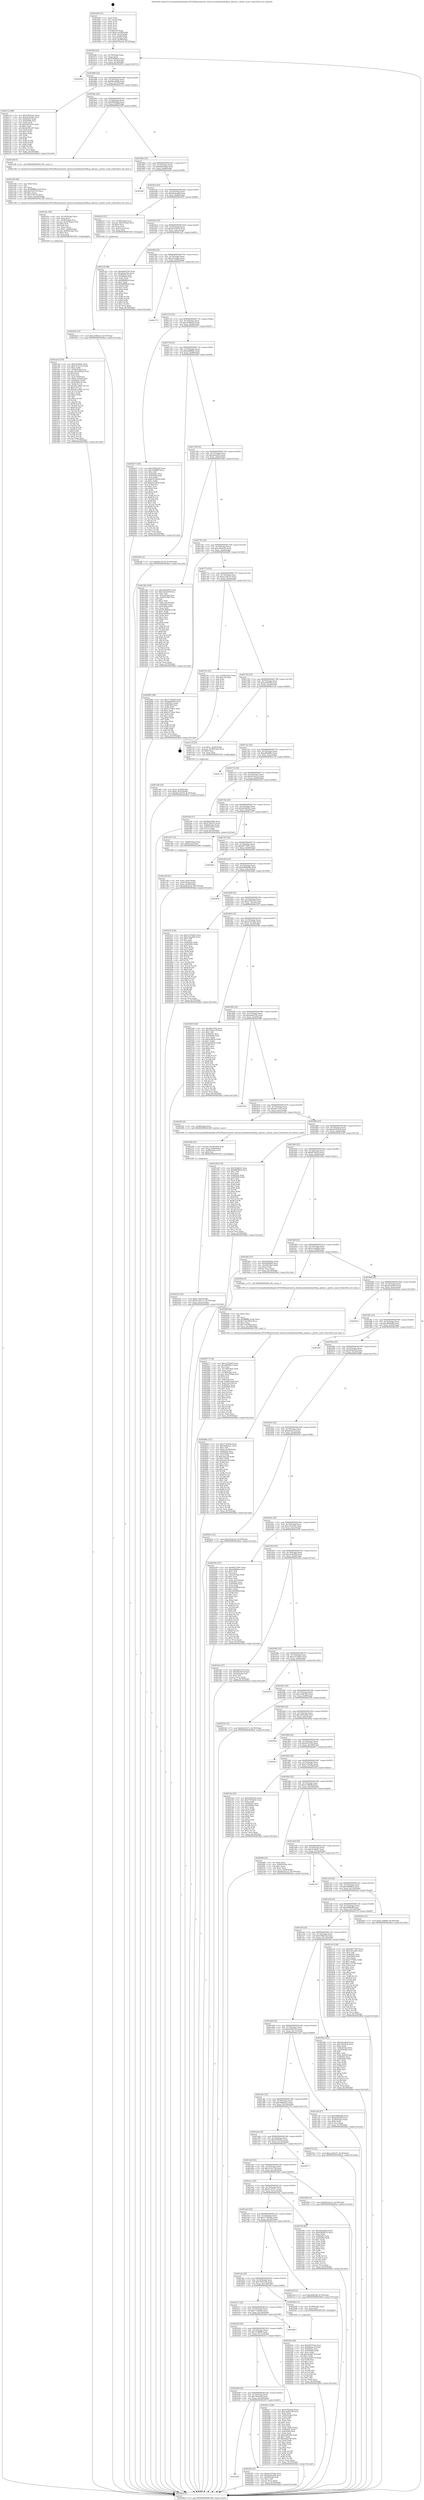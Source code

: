 digraph "0x401640" {
  label = "0x401640 (/mnt/c/Users/mathe/Desktop/tcc/POCII/binaries/extr_darwin-xnubsdnetinetdhcp_options.c_ptrlist_count_Final-ollvm.out::main(0))"
  labelloc = "t"
  node[shape=record]

  Entry [label="",width=0.3,height=0.3,shape=circle,fillcolor=black,style=filled]
  "0x40166f" [label="{
     0x40166f [23]\l
     | [instrs]\l
     &nbsp;&nbsp;0x40166f \<+3\>: mov -0x70(%rbp),%eax\l
     &nbsp;&nbsp;0x401672 \<+2\>: mov %eax,%ecx\l
     &nbsp;&nbsp;0x401674 \<+6\>: sub $0x85d89933,%ecx\l
     &nbsp;&nbsp;0x40167a \<+3\>: mov %eax,-0x74(%rbp)\l
     &nbsp;&nbsp;0x40167d \<+3\>: mov %ecx,-0x78(%rbp)\l
     &nbsp;&nbsp;0x401680 \<+6\>: je 0000000000402652 \<main+0x1012\>\l
  }"]
  "0x402652" [label="{
     0x402652\l
  }", style=dashed]
  "0x401686" [label="{
     0x401686 [22]\l
     | [instrs]\l
     &nbsp;&nbsp;0x401686 \<+5\>: jmp 000000000040168b \<main+0x4b\>\l
     &nbsp;&nbsp;0x40168b \<+3\>: mov -0x74(%rbp),%eax\l
     &nbsp;&nbsp;0x40168e \<+5\>: sub $0x88ac0b4b,%eax\l
     &nbsp;&nbsp;0x401693 \<+3\>: mov %eax,-0x7c(%rbp)\l
     &nbsp;&nbsp;0x401696 \<+6\>: je 0000000000402112 \<main+0xad2\>\l
  }"]
  Exit [label="",width=0.3,height=0.3,shape=circle,fillcolor=black,style=filled,peripheries=2]
  "0x402112" [label="{
     0x402112 [88]\l
     | [instrs]\l
     &nbsp;&nbsp;0x402112 \<+5\>: mov $0x5297b3ee,%eax\l
     &nbsp;&nbsp;0x402117 \<+5\>: mov $0x2a78cb8c,%ecx\l
     &nbsp;&nbsp;0x40211c \<+7\>: mov 0x40505c,%edx\l
     &nbsp;&nbsp;0x402123 \<+7\>: mov 0x405060,%esi\l
     &nbsp;&nbsp;0x40212a \<+2\>: mov %edx,%edi\l
     &nbsp;&nbsp;0x40212c \<+6\>: sub $0xb295a187,%edi\l
     &nbsp;&nbsp;0x402132 \<+3\>: sub $0x1,%edi\l
     &nbsp;&nbsp;0x402135 \<+6\>: add $0xb295a187,%edi\l
     &nbsp;&nbsp;0x40213b \<+3\>: imul %edi,%edx\l
     &nbsp;&nbsp;0x40213e \<+3\>: and $0x1,%edx\l
     &nbsp;&nbsp;0x402141 \<+3\>: cmp $0x0,%edx\l
     &nbsp;&nbsp;0x402144 \<+4\>: sete %r8b\l
     &nbsp;&nbsp;0x402148 \<+3\>: cmp $0xa,%esi\l
     &nbsp;&nbsp;0x40214b \<+4\>: setl %r9b\l
     &nbsp;&nbsp;0x40214f \<+3\>: mov %r8b,%r10b\l
     &nbsp;&nbsp;0x402152 \<+3\>: and %r9b,%r10b\l
     &nbsp;&nbsp;0x402155 \<+3\>: xor %r9b,%r8b\l
     &nbsp;&nbsp;0x402158 \<+3\>: or %r8b,%r10b\l
     &nbsp;&nbsp;0x40215b \<+4\>: test $0x1,%r10b\l
     &nbsp;&nbsp;0x40215f \<+3\>: cmovne %ecx,%eax\l
     &nbsp;&nbsp;0x402162 \<+3\>: mov %eax,-0x70(%rbp)\l
     &nbsp;&nbsp;0x402165 \<+5\>: jmp 00000000004028ed \<main+0x12ad\>\l
  }"]
  "0x40169c" [label="{
     0x40169c [22]\l
     | [instrs]\l
     &nbsp;&nbsp;0x40169c \<+5\>: jmp 00000000004016a1 \<main+0x61\>\l
     &nbsp;&nbsp;0x4016a1 \<+3\>: mov -0x74(%rbp),%eax\l
     &nbsp;&nbsp;0x4016a4 \<+5\>: sub $0x89f856ad,%eax\l
     &nbsp;&nbsp;0x4016a9 \<+3\>: mov %eax,-0x80(%rbp)\l
     &nbsp;&nbsp;0x4016ac \<+6\>: je 0000000000401e8f \<main+0x84f\>\l
  }"]
  "0x4025dc" [label="{
     0x4025dc [94]\l
     | [instrs]\l
     &nbsp;&nbsp;0x4025dc \<+5\>: mov $0x2831f10a,%ecx\l
     &nbsp;&nbsp;0x4025e1 \<+5\>: mov $0xbb5ae1d,%edx\l
     &nbsp;&nbsp;0x4025e6 \<+7\>: mov 0x40505c,%esi\l
     &nbsp;&nbsp;0x4025ed \<+8\>: mov 0x405060,%r8d\l
     &nbsp;&nbsp;0x4025f5 \<+3\>: mov %esi,%r9d\l
     &nbsp;&nbsp;0x4025f8 \<+7\>: add $0x3ead4776,%r9d\l
     &nbsp;&nbsp;0x4025ff \<+4\>: sub $0x1,%r9d\l
     &nbsp;&nbsp;0x402603 \<+7\>: sub $0x3ead4776,%r9d\l
     &nbsp;&nbsp;0x40260a \<+4\>: imul %r9d,%esi\l
     &nbsp;&nbsp;0x40260e \<+3\>: and $0x1,%esi\l
     &nbsp;&nbsp;0x402611 \<+3\>: cmp $0x0,%esi\l
     &nbsp;&nbsp;0x402614 \<+4\>: sete %r10b\l
     &nbsp;&nbsp;0x402618 \<+4\>: cmp $0xa,%r8d\l
     &nbsp;&nbsp;0x40261c \<+4\>: setl %r11b\l
     &nbsp;&nbsp;0x402620 \<+3\>: mov %r10b,%bl\l
     &nbsp;&nbsp;0x402623 \<+3\>: and %r11b,%bl\l
     &nbsp;&nbsp;0x402626 \<+3\>: xor %r11b,%r10b\l
     &nbsp;&nbsp;0x402629 \<+3\>: or %r10b,%bl\l
     &nbsp;&nbsp;0x40262c \<+3\>: test $0x1,%bl\l
     &nbsp;&nbsp;0x40262f \<+3\>: cmovne %edx,%ecx\l
     &nbsp;&nbsp;0x402632 \<+3\>: mov %ecx,-0x70(%rbp)\l
     &nbsp;&nbsp;0x402635 \<+5\>: jmp 00000000004028ed \<main+0x12ad\>\l
  }"]
  "0x401e8f" [label="{
     0x401e8f [5]\l
     | [instrs]\l
     &nbsp;&nbsp;0x401e8f \<+5\>: call 0000000000401160 \<next_i\>\l
     | [calls]\l
     &nbsp;&nbsp;0x401160 \{1\} (/mnt/c/Users/mathe/Desktop/tcc/POCII/binaries/extr_darwin-xnubsdnetinetdhcp_options.c_ptrlist_count_Final-ollvm.out::next_i)\l
  }"]
  "0x4016b2" [label="{
     0x4016b2 [25]\l
     | [instrs]\l
     &nbsp;&nbsp;0x4016b2 \<+5\>: jmp 00000000004016b7 \<main+0x77\>\l
     &nbsp;&nbsp;0x4016b7 \<+3\>: mov -0x74(%rbp),%eax\l
     &nbsp;&nbsp;0x4016ba \<+5\>: sub $0x8bd149a4,%eax\l
     &nbsp;&nbsp;0x4016bf \<+6\>: mov %eax,-0x84(%rbp)\l
     &nbsp;&nbsp;0x4016c5 \<+6\>: je 0000000000401bdf \<main+0x59f\>\l
  }"]
  "0x40242b" [label="{
     0x40242b [12]\l
     | [instrs]\l
     &nbsp;&nbsp;0x40242b \<+7\>: movl $0xa3388e23,-0x70(%rbp)\l
     &nbsp;&nbsp;0x402432 \<+5\>: jmp 00000000004028ed \<main+0x12ad\>\l
  }"]
  "0x401bdf" [label="{
     0x401bdf\l
  }", style=dashed]
  "0x4016cb" [label="{
     0x4016cb [25]\l
     | [instrs]\l
     &nbsp;&nbsp;0x4016cb \<+5\>: jmp 00000000004016d0 \<main+0x90\>\l
     &nbsp;&nbsp;0x4016d0 \<+3\>: mov -0x74(%rbp),%eax\l
     &nbsp;&nbsp;0x4016d3 \<+5\>: sub $0x94a4ae08,%eax\l
     &nbsp;&nbsp;0x4016d8 \<+6\>: mov %eax,-0x88(%rbp)\l
     &nbsp;&nbsp;0x4016de \<+6\>: je 0000000000402410 \<main+0xdd0\>\l
  }"]
  "0x401b62" [label="{
     0x401b62\l
  }", style=dashed]
  "0x402410" [label="{
     0x402410 [27]\l
     | [instrs]\l
     &nbsp;&nbsp;0x402410 \<+4\>: mov -0x58(%rbp),%rax\l
     &nbsp;&nbsp;0x402414 \<+4\>: movslq -0x6c(%rbp),%rcx\l
     &nbsp;&nbsp;0x402418 \<+4\>: shl $0x4,%rcx\l
     &nbsp;&nbsp;0x40241c \<+3\>: add %rcx,%rax\l
     &nbsp;&nbsp;0x40241f \<+4\>: mov 0x8(%rax),%rax\l
     &nbsp;&nbsp;0x402423 \<+3\>: mov %rax,%rdi\l
     &nbsp;&nbsp;0x402426 \<+5\>: call 0000000000401030 \<free@plt\>\l
     | [calls]\l
     &nbsp;&nbsp;0x401030 \{1\} (unknown)\l
  }"]
  "0x4016e4" [label="{
     0x4016e4 [25]\l
     | [instrs]\l
     &nbsp;&nbsp;0x4016e4 \<+5\>: jmp 00000000004016e9 \<main+0xa9\>\l
     &nbsp;&nbsp;0x4016e9 \<+3\>: mov -0x74(%rbp),%eax\l
     &nbsp;&nbsp;0x4016ec \<+5\>: sub $0x9b118376,%eax\l
     &nbsp;&nbsp;0x4016f1 \<+6\>: mov %eax,-0x8c(%rbp)\l
     &nbsp;&nbsp;0x4016f7 \<+6\>: je 0000000000401cf2 \<main+0x6b2\>\l
  }"]
  "0x4023f5" [label="{
     0x4023f5 [27]\l
     | [instrs]\l
     &nbsp;&nbsp;0x4023f5 \<+5\>: mov $0xda1616da,%eax\l
     &nbsp;&nbsp;0x4023fa \<+5\>: mov $0x94a4ae08,%ecx\l
     &nbsp;&nbsp;0x4023ff \<+3\>: mov -0x29(%rbp),%dl\l
     &nbsp;&nbsp;0x402402 \<+3\>: test $0x1,%dl\l
     &nbsp;&nbsp;0x402405 \<+3\>: cmovne %ecx,%eax\l
     &nbsp;&nbsp;0x402408 \<+3\>: mov %eax,-0x70(%rbp)\l
     &nbsp;&nbsp;0x40240b \<+5\>: jmp 00000000004028ed \<main+0x12ad\>\l
  }"]
  "0x401cf2" [label="{
     0x401cf2 [88]\l
     | [instrs]\l
     &nbsp;&nbsp;0x401cf2 \<+5\>: mov $0xdaeb0795,%eax\l
     &nbsp;&nbsp;0x401cf7 \<+5\>: mov $0xa6aa2f3e,%ecx\l
     &nbsp;&nbsp;0x401cfc \<+7\>: mov 0x40505c,%edx\l
     &nbsp;&nbsp;0x401d03 \<+7\>: mov 0x405060,%esi\l
     &nbsp;&nbsp;0x401d0a \<+2\>: mov %edx,%edi\l
     &nbsp;&nbsp;0x401d0c \<+6\>: sub $0x68989e2f,%edi\l
     &nbsp;&nbsp;0x401d12 \<+3\>: sub $0x1,%edi\l
     &nbsp;&nbsp;0x401d15 \<+6\>: add $0x68989e2f,%edi\l
     &nbsp;&nbsp;0x401d1b \<+3\>: imul %edi,%edx\l
     &nbsp;&nbsp;0x401d1e \<+3\>: and $0x1,%edx\l
     &nbsp;&nbsp;0x401d21 \<+3\>: cmp $0x0,%edx\l
     &nbsp;&nbsp;0x401d24 \<+4\>: sete %r8b\l
     &nbsp;&nbsp;0x401d28 \<+3\>: cmp $0xa,%esi\l
     &nbsp;&nbsp;0x401d2b \<+4\>: setl %r9b\l
     &nbsp;&nbsp;0x401d2f \<+3\>: mov %r8b,%r10b\l
     &nbsp;&nbsp;0x401d32 \<+3\>: and %r9b,%r10b\l
     &nbsp;&nbsp;0x401d35 \<+3\>: xor %r9b,%r8b\l
     &nbsp;&nbsp;0x401d38 \<+3\>: or %r8b,%r10b\l
     &nbsp;&nbsp;0x401d3b \<+4\>: test $0x1,%r10b\l
     &nbsp;&nbsp;0x401d3f \<+3\>: cmovne %ecx,%eax\l
     &nbsp;&nbsp;0x401d42 \<+3\>: mov %eax,-0x70(%rbp)\l
     &nbsp;&nbsp;0x401d45 \<+5\>: jmp 00000000004028ed \<main+0x12ad\>\l
  }"]
  "0x4016fd" [label="{
     0x4016fd [25]\l
     | [instrs]\l
     &nbsp;&nbsp;0x4016fd \<+5\>: jmp 0000000000401702 \<main+0xc2\>\l
     &nbsp;&nbsp;0x401702 \<+3\>: mov -0x74(%rbp),%eax\l
     &nbsp;&nbsp;0x401705 \<+5\>: sub $0xa2dcabbe,%eax\l
     &nbsp;&nbsp;0x40170a \<+6\>: mov %eax,-0x90(%rbp)\l
     &nbsp;&nbsp;0x401710 \<+6\>: je 0000000000402773 \<main+0x1133\>\l
  }"]
  "0x401b49" [label="{
     0x401b49 [25]\l
     | [instrs]\l
     &nbsp;&nbsp;0x401b49 \<+5\>: jmp 0000000000401b4e \<main+0x50e\>\l
     &nbsp;&nbsp;0x401b4e \<+3\>: mov -0x74(%rbp),%eax\l
     &nbsp;&nbsp;0x401b51 \<+5\>: sub $0x7d4c0e2f,%eax\l
     &nbsp;&nbsp;0x401b56 \<+6\>: mov %eax,-0x140(%rbp)\l
     &nbsp;&nbsp;0x401b5c \<+6\>: je 00000000004023f5 \<main+0xdb5\>\l
  }"]
  "0x402773" [label="{
     0x402773\l
  }", style=dashed]
  "0x401716" [label="{
     0x401716 [25]\l
     | [instrs]\l
     &nbsp;&nbsp;0x401716 \<+5\>: jmp 000000000040171b \<main+0xdb\>\l
     &nbsp;&nbsp;0x40171b \<+3\>: mov -0x74(%rbp),%eax\l
     &nbsp;&nbsp;0x40171e \<+5\>: sub $0xa3388e23,%eax\l
     &nbsp;&nbsp;0x401723 \<+6\>: mov %eax,-0x94(%rbp)\l
     &nbsp;&nbsp;0x401729 \<+6\>: je 0000000000402437 \<main+0xdf7\>\l
  }"]
  "0x4024c7" [label="{
     0x4024c7 [109]\l
     | [instrs]\l
     &nbsp;&nbsp;0x4024c7 \<+5\>: mov $0x2395ea5b,%eax\l
     &nbsp;&nbsp;0x4024cc \<+5\>: mov $0x1aa6b7d9,%ecx\l
     &nbsp;&nbsp;0x4024d1 \<+2\>: xor %edx,%edx\l
     &nbsp;&nbsp;0x4024d3 \<+3\>: mov -0x6c(%rbp),%esi\l
     &nbsp;&nbsp;0x4024d6 \<+2\>: mov %edx,%edi\l
     &nbsp;&nbsp;0x4024d8 \<+2\>: sub %esi,%edi\l
     &nbsp;&nbsp;0x4024da \<+2\>: mov %edx,%esi\l
     &nbsp;&nbsp;0x4024dc \<+3\>: sub $0x1,%esi\l
     &nbsp;&nbsp;0x4024df \<+2\>: add %esi,%edi\l
     &nbsp;&nbsp;0x4024e1 \<+2\>: sub %edi,%edx\l
     &nbsp;&nbsp;0x4024e3 \<+3\>: mov %edx,-0x6c(%rbp)\l
     &nbsp;&nbsp;0x4024e6 \<+7\>: mov 0x40505c,%edx\l
     &nbsp;&nbsp;0x4024ed \<+7\>: mov 0x405060,%esi\l
     &nbsp;&nbsp;0x4024f4 \<+2\>: mov %edx,%edi\l
     &nbsp;&nbsp;0x4024f6 \<+6\>: sub $0xaefda39d,%edi\l
     &nbsp;&nbsp;0x4024fc \<+3\>: sub $0x1,%edi\l
     &nbsp;&nbsp;0x4024ff \<+6\>: add $0xaefda39d,%edi\l
     &nbsp;&nbsp;0x402505 \<+3\>: imul %edi,%edx\l
     &nbsp;&nbsp;0x402508 \<+3\>: and $0x1,%edx\l
     &nbsp;&nbsp;0x40250b \<+3\>: cmp $0x0,%edx\l
     &nbsp;&nbsp;0x40250e \<+4\>: sete %r8b\l
     &nbsp;&nbsp;0x402512 \<+3\>: cmp $0xa,%esi\l
     &nbsp;&nbsp;0x402515 \<+4\>: setl %r9b\l
     &nbsp;&nbsp;0x402519 \<+3\>: mov %r8b,%r10b\l
     &nbsp;&nbsp;0x40251c \<+3\>: and %r9b,%r10b\l
     &nbsp;&nbsp;0x40251f \<+3\>: xor %r9b,%r8b\l
     &nbsp;&nbsp;0x402522 \<+3\>: or %r8b,%r10b\l
     &nbsp;&nbsp;0x402525 \<+4\>: test $0x1,%r10b\l
     &nbsp;&nbsp;0x402529 \<+3\>: cmovne %ecx,%eax\l
     &nbsp;&nbsp;0x40252c \<+3\>: mov %eax,-0x70(%rbp)\l
     &nbsp;&nbsp;0x40252f \<+5\>: jmp 00000000004028ed \<main+0x12ad\>\l
  }"]
  "0x402437" [label="{
     0x402437 [144]\l
     | [instrs]\l
     &nbsp;&nbsp;0x402437 \<+5\>: mov $0x2395ea5b,%eax\l
     &nbsp;&nbsp;0x40243c \<+5\>: mov $0x7a5f6f09,%ecx\l
     &nbsp;&nbsp;0x402441 \<+2\>: mov $0x1,%dl\l
     &nbsp;&nbsp;0x402443 \<+7\>: mov 0x40505c,%esi\l
     &nbsp;&nbsp;0x40244a \<+7\>: mov 0x405060,%edi\l
     &nbsp;&nbsp;0x402451 \<+3\>: mov %esi,%r8d\l
     &nbsp;&nbsp;0x402454 \<+7\>: sub $0xb3532b39,%r8d\l
     &nbsp;&nbsp;0x40245b \<+4\>: sub $0x1,%r8d\l
     &nbsp;&nbsp;0x40245f \<+7\>: add $0xb3532b39,%r8d\l
     &nbsp;&nbsp;0x402466 \<+4\>: imul %r8d,%esi\l
     &nbsp;&nbsp;0x40246a \<+3\>: and $0x1,%esi\l
     &nbsp;&nbsp;0x40246d \<+3\>: cmp $0x0,%esi\l
     &nbsp;&nbsp;0x402470 \<+4\>: sete %r9b\l
     &nbsp;&nbsp;0x402474 \<+3\>: cmp $0xa,%edi\l
     &nbsp;&nbsp;0x402477 \<+4\>: setl %r10b\l
     &nbsp;&nbsp;0x40247b \<+3\>: mov %r9b,%r11b\l
     &nbsp;&nbsp;0x40247e \<+4\>: xor $0xff,%r11b\l
     &nbsp;&nbsp;0x402482 \<+3\>: mov %r10b,%bl\l
     &nbsp;&nbsp;0x402485 \<+3\>: xor $0xff,%bl\l
     &nbsp;&nbsp;0x402488 \<+3\>: xor $0x1,%dl\l
     &nbsp;&nbsp;0x40248b \<+3\>: mov %r11b,%r14b\l
     &nbsp;&nbsp;0x40248e \<+4\>: and $0xff,%r14b\l
     &nbsp;&nbsp;0x402492 \<+3\>: and %dl,%r9b\l
     &nbsp;&nbsp;0x402495 \<+3\>: mov %bl,%r15b\l
     &nbsp;&nbsp;0x402498 \<+4\>: and $0xff,%r15b\l
     &nbsp;&nbsp;0x40249c \<+3\>: and %dl,%r10b\l
     &nbsp;&nbsp;0x40249f \<+3\>: or %r9b,%r14b\l
     &nbsp;&nbsp;0x4024a2 \<+3\>: or %r10b,%r15b\l
     &nbsp;&nbsp;0x4024a5 \<+3\>: xor %r15b,%r14b\l
     &nbsp;&nbsp;0x4024a8 \<+3\>: or %bl,%r11b\l
     &nbsp;&nbsp;0x4024ab \<+4\>: xor $0xff,%r11b\l
     &nbsp;&nbsp;0x4024af \<+3\>: or $0x1,%dl\l
     &nbsp;&nbsp;0x4024b2 \<+3\>: and %dl,%r11b\l
     &nbsp;&nbsp;0x4024b5 \<+3\>: or %r11b,%r14b\l
     &nbsp;&nbsp;0x4024b8 \<+4\>: test $0x1,%r14b\l
     &nbsp;&nbsp;0x4024bc \<+3\>: cmovne %ecx,%eax\l
     &nbsp;&nbsp;0x4024bf \<+3\>: mov %eax,-0x70(%rbp)\l
     &nbsp;&nbsp;0x4024c2 \<+5\>: jmp 00000000004028ed \<main+0x12ad\>\l
  }"]
  "0x40172f" [label="{
     0x40172f [25]\l
     | [instrs]\l
     &nbsp;&nbsp;0x40172f \<+5\>: jmp 0000000000401734 \<main+0xf4\>\l
     &nbsp;&nbsp;0x401734 \<+3\>: mov -0x74(%rbp),%eax\l
     &nbsp;&nbsp;0x401737 \<+5\>: sub $0xa4df9b0c,%eax\l
     &nbsp;&nbsp;0x40173c \<+6\>: mov %eax,-0x98(%rbp)\l
     &nbsp;&nbsp;0x401742 \<+6\>: je 00000000004022f6 \<main+0xcb6\>\l
  }"]
  "0x401b30" [label="{
     0x401b30 [25]\l
     | [instrs]\l
     &nbsp;&nbsp;0x401b30 \<+5\>: jmp 0000000000401b35 \<main+0x4f5\>\l
     &nbsp;&nbsp;0x401b35 \<+3\>: mov -0x74(%rbp),%eax\l
     &nbsp;&nbsp;0x401b38 \<+5\>: sub $0x7a5f6f09,%eax\l
     &nbsp;&nbsp;0x401b3d \<+6\>: mov %eax,-0x13c(%rbp)\l
     &nbsp;&nbsp;0x401b43 \<+6\>: je 00000000004024c7 \<main+0xe87\>\l
  }"]
  "0x4022f6" [label="{
     0x4022f6 [12]\l
     | [instrs]\l
     &nbsp;&nbsp;0x4022f6 \<+7\>: movl $0x9b118376,-0x70(%rbp)\l
     &nbsp;&nbsp;0x4022fd \<+5\>: jmp 00000000004028ed \<main+0x12ad\>\l
  }"]
  "0x401748" [label="{
     0x401748 [25]\l
     | [instrs]\l
     &nbsp;&nbsp;0x401748 \<+5\>: jmp 000000000040174d \<main+0x10d\>\l
     &nbsp;&nbsp;0x40174d \<+3\>: mov -0x74(%rbp),%eax\l
     &nbsp;&nbsp;0x401750 \<+5\>: sub $0xa6aa2f3e,%eax\l
     &nbsp;&nbsp;0x401755 \<+6\>: mov %eax,-0x9c(%rbp)\l
     &nbsp;&nbsp;0x40175b \<+6\>: je 0000000000401d4a \<main+0x70a\>\l
  }"]
  "0x4028df" [label="{
     0x4028df\l
  }", style=dashed]
  "0x401d4a" [label="{
     0x401d4a [164]\l
     | [instrs]\l
     &nbsp;&nbsp;0x401d4a \<+5\>: mov $0xdaeb0795,%eax\l
     &nbsp;&nbsp;0x401d4f \<+5\>: mov $0x12de395f,%ecx\l
     &nbsp;&nbsp;0x401d54 \<+2\>: mov $0x1,%dl\l
     &nbsp;&nbsp;0x401d56 \<+3\>: mov -0x5c(%rbp),%esi\l
     &nbsp;&nbsp;0x401d59 \<+3\>: cmp -0x50(%rbp),%esi\l
     &nbsp;&nbsp;0x401d5c \<+4\>: setl %dil\l
     &nbsp;&nbsp;0x401d60 \<+4\>: and $0x1,%dil\l
     &nbsp;&nbsp;0x401d64 \<+4\>: mov %dil,-0x2a(%rbp)\l
     &nbsp;&nbsp;0x401d68 \<+7\>: mov 0x40505c,%esi\l
     &nbsp;&nbsp;0x401d6f \<+8\>: mov 0x405060,%r8d\l
     &nbsp;&nbsp;0x401d77 \<+3\>: mov %esi,%r9d\l
     &nbsp;&nbsp;0x401d7a \<+7\>: sub $0xd7e666e6,%r9d\l
     &nbsp;&nbsp;0x401d81 \<+4\>: sub $0x1,%r9d\l
     &nbsp;&nbsp;0x401d85 \<+7\>: add $0xd7e666e6,%r9d\l
     &nbsp;&nbsp;0x401d8c \<+4\>: imul %r9d,%esi\l
     &nbsp;&nbsp;0x401d90 \<+3\>: and $0x1,%esi\l
     &nbsp;&nbsp;0x401d93 \<+3\>: cmp $0x0,%esi\l
     &nbsp;&nbsp;0x401d96 \<+4\>: sete %dil\l
     &nbsp;&nbsp;0x401d9a \<+4\>: cmp $0xa,%r8d\l
     &nbsp;&nbsp;0x401d9e \<+4\>: setl %r10b\l
     &nbsp;&nbsp;0x401da2 \<+3\>: mov %dil,%r11b\l
     &nbsp;&nbsp;0x401da5 \<+4\>: xor $0xff,%r11b\l
     &nbsp;&nbsp;0x401da9 \<+3\>: mov %r10b,%bl\l
     &nbsp;&nbsp;0x401dac \<+3\>: xor $0xff,%bl\l
     &nbsp;&nbsp;0x401daf \<+3\>: xor $0x0,%dl\l
     &nbsp;&nbsp;0x401db2 \<+3\>: mov %r11b,%r14b\l
     &nbsp;&nbsp;0x401db5 \<+4\>: and $0x0,%r14b\l
     &nbsp;&nbsp;0x401db9 \<+3\>: and %dl,%dil\l
     &nbsp;&nbsp;0x401dbc \<+3\>: mov %bl,%r15b\l
     &nbsp;&nbsp;0x401dbf \<+4\>: and $0x0,%r15b\l
     &nbsp;&nbsp;0x401dc3 \<+3\>: and %dl,%r10b\l
     &nbsp;&nbsp;0x401dc6 \<+3\>: or %dil,%r14b\l
     &nbsp;&nbsp;0x401dc9 \<+3\>: or %r10b,%r15b\l
     &nbsp;&nbsp;0x401dcc \<+3\>: xor %r15b,%r14b\l
     &nbsp;&nbsp;0x401dcf \<+3\>: or %bl,%r11b\l
     &nbsp;&nbsp;0x401dd2 \<+4\>: xor $0xff,%r11b\l
     &nbsp;&nbsp;0x401dd6 \<+3\>: or $0x0,%dl\l
     &nbsp;&nbsp;0x401dd9 \<+3\>: and %dl,%r11b\l
     &nbsp;&nbsp;0x401ddc \<+3\>: or %r11b,%r14b\l
     &nbsp;&nbsp;0x401ddf \<+4\>: test $0x1,%r14b\l
     &nbsp;&nbsp;0x401de3 \<+3\>: cmovne %ecx,%eax\l
     &nbsp;&nbsp;0x401de6 \<+3\>: mov %eax,-0x70(%rbp)\l
     &nbsp;&nbsp;0x401de9 \<+5\>: jmp 00000000004028ed \<main+0x12ad\>\l
  }"]
  "0x401761" [label="{
     0x401761 [25]\l
     | [instrs]\l
     &nbsp;&nbsp;0x401761 \<+5\>: jmp 0000000000401766 \<main+0x126\>\l
     &nbsp;&nbsp;0x401766 \<+3\>: mov -0x74(%rbp),%eax\l
     &nbsp;&nbsp;0x401769 \<+5\>: sub $0xa70edc25,%eax\l
     &nbsp;&nbsp;0x40176e \<+6\>: mov %eax,-0xa0(%rbp)\l
     &nbsp;&nbsp;0x401774 \<+6\>: je 0000000000402663 \<main+0x1023\>\l
  }"]
  "0x401b17" [label="{
     0x401b17 [25]\l
     | [instrs]\l
     &nbsp;&nbsp;0x401b17 \<+5\>: jmp 0000000000401b1c \<main+0x4dc\>\l
     &nbsp;&nbsp;0x401b1c \<+3\>: mov -0x74(%rbp),%eax\l
     &nbsp;&nbsp;0x401b1f \<+5\>: sub $0x77c49a05,%eax\l
     &nbsp;&nbsp;0x401b24 \<+6\>: mov %eax,-0x138(%rbp)\l
     &nbsp;&nbsp;0x401b2a \<+6\>: je 00000000004028df \<main+0x129f\>\l
  }"]
  "0x402663" [label="{
     0x402663 [88]\l
     | [instrs]\l
     &nbsp;&nbsp;0x402663 \<+5\>: mov $0x77c49a05,%eax\l
     &nbsp;&nbsp;0x402668 \<+5\>: mov $0xf4a0e639,%ecx\l
     &nbsp;&nbsp;0x40266d \<+7\>: mov 0x40505c,%edx\l
     &nbsp;&nbsp;0x402674 \<+7\>: mov 0x405060,%esi\l
     &nbsp;&nbsp;0x40267b \<+2\>: mov %edx,%edi\l
     &nbsp;&nbsp;0x40267d \<+6\>: sub $0xf12748ce,%edi\l
     &nbsp;&nbsp;0x402683 \<+3\>: sub $0x1,%edi\l
     &nbsp;&nbsp;0x402686 \<+6\>: add $0xf12748ce,%edi\l
     &nbsp;&nbsp;0x40268c \<+3\>: imul %edi,%edx\l
     &nbsp;&nbsp;0x40268f \<+3\>: and $0x1,%edx\l
     &nbsp;&nbsp;0x402692 \<+3\>: cmp $0x0,%edx\l
     &nbsp;&nbsp;0x402695 \<+4\>: sete %r8b\l
     &nbsp;&nbsp;0x402699 \<+3\>: cmp $0xa,%esi\l
     &nbsp;&nbsp;0x40269c \<+4\>: setl %r9b\l
     &nbsp;&nbsp;0x4026a0 \<+3\>: mov %r8b,%r10b\l
     &nbsp;&nbsp;0x4026a3 \<+3\>: and %r9b,%r10b\l
     &nbsp;&nbsp;0x4026a6 \<+3\>: xor %r9b,%r8b\l
     &nbsp;&nbsp;0x4026a9 \<+3\>: or %r8b,%r10b\l
     &nbsp;&nbsp;0x4026ac \<+4\>: test $0x1,%r10b\l
     &nbsp;&nbsp;0x4026b0 \<+3\>: cmovne %ecx,%eax\l
     &nbsp;&nbsp;0x4026b3 \<+3\>: mov %eax,-0x70(%rbp)\l
     &nbsp;&nbsp;0x4026b6 \<+5\>: jmp 00000000004028ed \<main+0x12ad\>\l
  }"]
  "0x40177a" [label="{
     0x40177a [25]\l
     | [instrs]\l
     &nbsp;&nbsp;0x40177a \<+5\>: jmp 000000000040177f \<main+0x13f\>\l
     &nbsp;&nbsp;0x40177f \<+3\>: mov -0x74(%rbp),%eax\l
     &nbsp;&nbsp;0x401782 \<+5\>: sub $0xac35b1f7,%eax\l
     &nbsp;&nbsp;0x401787 \<+6\>: mov %eax,-0xa4(%rbp)\l
     &nbsp;&nbsp;0x40178d \<+6\>: je 000000000040275e \<main+0x111e\>\l
  }"]
  "0x4025d0" [label="{
     0x4025d0 [12]\l
     | [instrs]\l
     &nbsp;&nbsp;0x4025d0 \<+4\>: mov -0x58(%rbp),%rax\l
     &nbsp;&nbsp;0x4025d4 \<+3\>: mov %rax,%rdi\l
     &nbsp;&nbsp;0x4025d7 \<+5\>: call 0000000000401030 \<free@plt\>\l
     | [calls]\l
     &nbsp;&nbsp;0x401030 \{1\} (unknown)\l
  }"]
  "0x40275e" [label="{
     0x40275e [21]\l
     | [instrs]\l
     &nbsp;&nbsp;0x40275e \<+3\>: mov -0x38(%rbp),%eax\l
     &nbsp;&nbsp;0x402761 \<+7\>: add $0x138,%rsp\l
     &nbsp;&nbsp;0x402768 \<+1\>: pop %rbx\l
     &nbsp;&nbsp;0x402769 \<+2\>: pop %r12\l
     &nbsp;&nbsp;0x40276b \<+2\>: pop %r13\l
     &nbsp;&nbsp;0x40276d \<+2\>: pop %r14\l
     &nbsp;&nbsp;0x40276f \<+2\>: pop %r15\l
     &nbsp;&nbsp;0x402771 \<+1\>: pop %rbp\l
     &nbsp;&nbsp;0x402772 \<+1\>: ret\l
  }"]
  "0x401793" [label="{
     0x401793 [25]\l
     | [instrs]\l
     &nbsp;&nbsp;0x401793 \<+5\>: jmp 0000000000401798 \<main+0x158\>\l
     &nbsp;&nbsp;0x401798 \<+3\>: mov -0x74(%rbp),%eax\l
     &nbsp;&nbsp;0x40179b \<+5\>: sub $0xae59cf58,%eax\l
     &nbsp;&nbsp;0x4017a0 \<+6\>: mov %eax,-0xa8(%rbp)\l
     &nbsp;&nbsp;0x4017a6 \<+6\>: je 0000000000401cc4 \<main+0x684\>\l
  }"]
  "0x402322" [label="{
     0x402322 [25]\l
     | [instrs]\l
     &nbsp;&nbsp;0x402322 \<+7\>: movl $0x0,-0x6c(%rbp)\l
     &nbsp;&nbsp;0x402329 \<+7\>: movl $0x61a5517c,-0x70(%rbp)\l
     &nbsp;&nbsp;0x402330 \<+6\>: mov %eax,-0x14c(%rbp)\l
     &nbsp;&nbsp;0x402336 \<+5\>: jmp 00000000004028ed \<main+0x12ad\>\l
  }"]
  "0x401cc4" [label="{
     0x401cc4 [23]\l
     | [instrs]\l
     &nbsp;&nbsp;0x401cc4 \<+7\>: movl $0x1,-0x50(%rbp)\l
     &nbsp;&nbsp;0x401ccb \<+4\>: movslq -0x50(%rbp),%rax\l
     &nbsp;&nbsp;0x401ccf \<+4\>: shl $0x4,%rax\l
     &nbsp;&nbsp;0x401cd3 \<+3\>: mov %rax,%rdi\l
     &nbsp;&nbsp;0x401cd6 \<+5\>: call 0000000000401050 \<malloc@plt\>\l
     | [calls]\l
     &nbsp;&nbsp;0x401050 \{1\} (unknown)\l
  }"]
  "0x4017ac" [label="{
     0x4017ac [25]\l
     | [instrs]\l
     &nbsp;&nbsp;0x4017ac \<+5\>: jmp 00000000004017b1 \<main+0x171\>\l
     &nbsp;&nbsp;0x4017b1 \<+3\>: mov -0x74(%rbp),%eax\l
     &nbsp;&nbsp;0x4017b4 \<+5\>: sub $0xaf6b988c,%eax\l
     &nbsp;&nbsp;0x4017b9 \<+6\>: mov %eax,-0xac(%rbp)\l
     &nbsp;&nbsp;0x4017bf \<+6\>: je 0000000000401c7b \<main+0x63b\>\l
  }"]
  "0x40230b" [label="{
     0x40230b [23]\l
     | [instrs]\l
     &nbsp;&nbsp;0x40230b \<+10\>: movabs $0x4030b6,%rdi\l
     &nbsp;&nbsp;0x402315 \<+3\>: mov %eax,-0x68(%rbp)\l
     &nbsp;&nbsp;0x402318 \<+3\>: mov -0x68(%rbp),%esi\l
     &nbsp;&nbsp;0x40231b \<+2\>: mov $0x0,%al\l
     &nbsp;&nbsp;0x40231d \<+5\>: call 0000000000401040 \<printf@plt\>\l
     | [calls]\l
     &nbsp;&nbsp;0x401040 \{1\} (unknown)\l
  }"]
  "0x401c7b" [label="{
     0x401c7b\l
  }", style=dashed]
  "0x4017c5" [label="{
     0x4017c5 [25]\l
     | [instrs]\l
     &nbsp;&nbsp;0x4017c5 \<+5\>: jmp 00000000004017ca \<main+0x18a\>\l
     &nbsp;&nbsp;0x4017ca \<+3\>: mov -0x74(%rbp),%eax\l
     &nbsp;&nbsp;0x4017cd \<+5\>: sub $0xb023a1e2,%eax\l
     &nbsp;&nbsp;0x4017d2 \<+6\>: mov %eax,-0xb0(%rbp)\l
     &nbsp;&nbsp;0x4017d8 \<+6\>: je 0000000000401fa9 \<main+0x969\>\l
  }"]
  "0x401afe" [label="{
     0x401afe [25]\l
     | [instrs]\l
     &nbsp;&nbsp;0x401afe \<+5\>: jmp 0000000000401b03 \<main+0x4c3\>\l
     &nbsp;&nbsp;0x401b03 \<+3\>: mov -0x74(%rbp),%eax\l
     &nbsp;&nbsp;0x401b06 \<+5\>: sub $0x75021e36,%eax\l
     &nbsp;&nbsp;0x401b0b \<+6\>: mov %eax,-0x134(%rbp)\l
     &nbsp;&nbsp;0x401b11 \<+6\>: je 00000000004025d0 \<main+0xf90\>\l
  }"]
  "0x401fa9" [label="{
     0x401fa9 [27]\l
     | [instrs]\l
     &nbsp;&nbsp;0x401fa9 \<+5\>: mov $0x88ac0b4b,%eax\l
     &nbsp;&nbsp;0x401fae \<+5\>: mov $0xd736a310,%ecx\l
     &nbsp;&nbsp;0x401fb3 \<+3\>: mov -0x64(%rbp),%edx\l
     &nbsp;&nbsp;0x401fb6 \<+3\>: cmp -0x60(%rbp),%edx\l
     &nbsp;&nbsp;0x401fb9 \<+3\>: cmovl %ecx,%eax\l
     &nbsp;&nbsp;0x401fbc \<+3\>: mov %eax,-0x70(%rbp)\l
     &nbsp;&nbsp;0x401fbf \<+5\>: jmp 00000000004028ed \<main+0x12ad\>\l
  }"]
  "0x4017de" [label="{
     0x4017de [25]\l
     | [instrs]\l
     &nbsp;&nbsp;0x4017de \<+5\>: jmp 00000000004017e3 \<main+0x1a3\>\l
     &nbsp;&nbsp;0x4017e3 \<+3\>: mov -0x74(%rbp),%eax\l
     &nbsp;&nbsp;0x4017e6 \<+5\>: sub $0xb02d854c,%eax\l
     &nbsp;&nbsp;0x4017eb \<+6\>: mov %eax,-0xb4(%rbp)\l
     &nbsp;&nbsp;0x4017f1 \<+6\>: je 0000000000401c87 \<main+0x647\>\l
  }"]
  "0x4021bd" [label="{
     0x4021bd [12]\l
     | [instrs]\l
     &nbsp;&nbsp;0x4021bd \<+7\>: movl $0x408f5dff,-0x70(%rbp)\l
     &nbsp;&nbsp;0x4021c4 \<+5\>: jmp 00000000004028ed \<main+0x12ad\>\l
  }"]
  "0x401c87" [label="{
     0x401c87 [13]\l
     | [instrs]\l
     &nbsp;&nbsp;0x401c87 \<+4\>: mov -0x48(%rbp),%rax\l
     &nbsp;&nbsp;0x401c8b \<+4\>: mov 0x8(%rax),%rdi\l
     &nbsp;&nbsp;0x401c8f \<+5\>: call 0000000000401060 \<atoi@plt\>\l
     | [calls]\l
     &nbsp;&nbsp;0x401060 \{1\} (unknown)\l
  }"]
  "0x4017f7" [label="{
     0x4017f7 [25]\l
     | [instrs]\l
     &nbsp;&nbsp;0x4017f7 \<+5\>: jmp 00000000004017fc \<main+0x1bc\>\l
     &nbsp;&nbsp;0x4017fc \<+3\>: mov -0x74(%rbp),%eax\l
     &nbsp;&nbsp;0x4017ff \<+5\>: sub $0xb6477097,%eax\l
     &nbsp;&nbsp;0x401804 \<+6\>: mov %eax,-0xb8(%rbp)\l
     &nbsp;&nbsp;0x40180a \<+6\>: je 0000000000402883 \<main+0x1243\>\l
  }"]
  "0x401ae5" [label="{
     0x401ae5 [25]\l
     | [instrs]\l
     &nbsp;&nbsp;0x401ae5 \<+5\>: jmp 0000000000401aea \<main+0x4aa\>\l
     &nbsp;&nbsp;0x401aea \<+3\>: mov -0x74(%rbp),%eax\l
     &nbsp;&nbsp;0x401aed \<+5\>: sub $0x7076bb42,%eax\l
     &nbsp;&nbsp;0x401af2 \<+6\>: mov %eax,-0x130(%rbp)\l
     &nbsp;&nbsp;0x401af8 \<+6\>: je 00000000004021bd \<main+0xb7d\>\l
  }"]
  "0x402883" [label="{
     0x402883\l
  }", style=dashed]
  "0x401810" [label="{
     0x401810 [25]\l
     | [instrs]\l
     &nbsp;&nbsp;0x401810 \<+5\>: jmp 0000000000401815 \<main+0x1d5\>\l
     &nbsp;&nbsp;0x401815 \<+3\>: mov -0x74(%rbp),%eax\l
     &nbsp;&nbsp;0x401818 \<+5\>: sub $0xbd99406b,%eax\l
     &nbsp;&nbsp;0x40181d \<+6\>: mov %eax,-0xbc(%rbp)\l
     &nbsp;&nbsp;0x401823 \<+6\>: je 0000000000402646 \<main+0x1006\>\l
  }"]
  "0x40233b" [label="{
     0x40233b [83]\l
     | [instrs]\l
     &nbsp;&nbsp;0x40233b \<+5\>: mov $0xeb5ad6c6,%eax\l
     &nbsp;&nbsp;0x402340 \<+5\>: mov $0x436b0235,%ecx\l
     &nbsp;&nbsp;0x402345 \<+2\>: xor %edx,%edx\l
     &nbsp;&nbsp;0x402347 \<+7\>: mov 0x40505c,%esi\l
     &nbsp;&nbsp;0x40234e \<+7\>: mov 0x405060,%edi\l
     &nbsp;&nbsp;0x402355 \<+3\>: sub $0x1,%edx\l
     &nbsp;&nbsp;0x402358 \<+3\>: mov %esi,%r8d\l
     &nbsp;&nbsp;0x40235b \<+3\>: add %edx,%r8d\l
     &nbsp;&nbsp;0x40235e \<+4\>: imul %r8d,%esi\l
     &nbsp;&nbsp;0x402362 \<+3\>: and $0x1,%esi\l
     &nbsp;&nbsp;0x402365 \<+3\>: cmp $0x0,%esi\l
     &nbsp;&nbsp;0x402368 \<+4\>: sete %r9b\l
     &nbsp;&nbsp;0x40236c \<+3\>: cmp $0xa,%edi\l
     &nbsp;&nbsp;0x40236f \<+4\>: setl %r10b\l
     &nbsp;&nbsp;0x402373 \<+3\>: mov %r9b,%r11b\l
     &nbsp;&nbsp;0x402376 \<+3\>: and %r10b,%r11b\l
     &nbsp;&nbsp;0x402379 \<+3\>: xor %r10b,%r9b\l
     &nbsp;&nbsp;0x40237c \<+3\>: or %r9b,%r11b\l
     &nbsp;&nbsp;0x40237f \<+4\>: test $0x1,%r11b\l
     &nbsp;&nbsp;0x402383 \<+3\>: cmovne %ecx,%eax\l
     &nbsp;&nbsp;0x402386 \<+3\>: mov %eax,-0x70(%rbp)\l
     &nbsp;&nbsp;0x402389 \<+5\>: jmp 00000000004028ed \<main+0x12ad\>\l
  }"]
  "0x402646" [label="{
     0x402646\l
  }", style=dashed]
  "0x401829" [label="{
     0x401829 [25]\l
     | [instrs]\l
     &nbsp;&nbsp;0x401829 \<+5\>: jmp 000000000040182e \<main+0x1ee\>\l
     &nbsp;&nbsp;0x40182e \<+3\>: mov -0x74(%rbp),%eax\l
     &nbsp;&nbsp;0x401831 \<+5\>: sub $0xd736a310,%eax\l
     &nbsp;&nbsp;0x401836 \<+6\>: mov %eax,-0xc0(%rbp)\l
     &nbsp;&nbsp;0x40183c \<+6\>: je 0000000000401fc4 \<main+0x984\>\l
  }"]
  "0x402077" [label="{
     0x402077 [118]\l
     | [instrs]\l
     &nbsp;&nbsp;0x402077 \<+5\>: mov $0x1a57b465,%ecx\l
     &nbsp;&nbsp;0x40207c \<+5\>: mov $0x40696fc2,%edx\l
     &nbsp;&nbsp;0x402081 \<+2\>: xor %esi,%esi\l
     &nbsp;&nbsp;0x402083 \<+6\>: mov -0x148(%rbp),%edi\l
     &nbsp;&nbsp;0x402089 \<+3\>: imul %eax,%edi\l
     &nbsp;&nbsp;0x40208c \<+4\>: mov -0x58(%rbp),%r8\l
     &nbsp;&nbsp;0x402090 \<+4\>: movslq -0x5c(%rbp),%r9\l
     &nbsp;&nbsp;0x402094 \<+4\>: shl $0x4,%r9\l
     &nbsp;&nbsp;0x402098 \<+3\>: add %r9,%r8\l
     &nbsp;&nbsp;0x40209b \<+4\>: mov 0x8(%r8),%r8\l
     &nbsp;&nbsp;0x40209f \<+4\>: movslq -0x64(%rbp),%r9\l
     &nbsp;&nbsp;0x4020a3 \<+4\>: mov %edi,(%r8,%r9,4)\l
     &nbsp;&nbsp;0x4020a7 \<+7\>: mov 0x40505c,%eax\l
     &nbsp;&nbsp;0x4020ae \<+7\>: mov 0x405060,%edi\l
     &nbsp;&nbsp;0x4020b5 \<+3\>: sub $0x1,%esi\l
     &nbsp;&nbsp;0x4020b8 \<+3\>: mov %eax,%r10d\l
     &nbsp;&nbsp;0x4020bb \<+3\>: add %esi,%r10d\l
     &nbsp;&nbsp;0x4020be \<+4\>: imul %r10d,%eax\l
     &nbsp;&nbsp;0x4020c2 \<+3\>: and $0x1,%eax\l
     &nbsp;&nbsp;0x4020c5 \<+3\>: cmp $0x0,%eax\l
     &nbsp;&nbsp;0x4020c8 \<+4\>: sete %r11b\l
     &nbsp;&nbsp;0x4020cc \<+3\>: cmp $0xa,%edi\l
     &nbsp;&nbsp;0x4020cf \<+3\>: setl %bl\l
     &nbsp;&nbsp;0x4020d2 \<+3\>: mov %r11b,%r14b\l
     &nbsp;&nbsp;0x4020d5 \<+3\>: and %bl,%r14b\l
     &nbsp;&nbsp;0x4020d8 \<+3\>: xor %bl,%r11b\l
     &nbsp;&nbsp;0x4020db \<+3\>: or %r11b,%r14b\l
     &nbsp;&nbsp;0x4020de \<+4\>: test $0x1,%r14b\l
     &nbsp;&nbsp;0x4020e2 \<+3\>: cmovne %edx,%ecx\l
     &nbsp;&nbsp;0x4020e5 \<+3\>: mov %ecx,-0x70(%rbp)\l
     &nbsp;&nbsp;0x4020e8 \<+5\>: jmp 00000000004028ed \<main+0x12ad\>\l
  }"]
  "0x401fc4" [label="{
     0x401fc4 [134]\l
     | [instrs]\l
     &nbsp;&nbsp;0x401fc4 \<+5\>: mov $0x1a57b465,%eax\l
     &nbsp;&nbsp;0x401fc9 \<+5\>: mov $0xe1bcabbb,%ecx\l
     &nbsp;&nbsp;0x401fce \<+2\>: mov $0x1,%dl\l
     &nbsp;&nbsp;0x401fd0 \<+2\>: xor %esi,%esi\l
     &nbsp;&nbsp;0x401fd2 \<+7\>: mov 0x40505c,%edi\l
     &nbsp;&nbsp;0x401fd9 \<+8\>: mov 0x405060,%r8d\l
     &nbsp;&nbsp;0x401fe1 \<+3\>: sub $0x1,%esi\l
     &nbsp;&nbsp;0x401fe4 \<+3\>: mov %edi,%r9d\l
     &nbsp;&nbsp;0x401fe7 \<+3\>: add %esi,%r9d\l
     &nbsp;&nbsp;0x401fea \<+4\>: imul %r9d,%edi\l
     &nbsp;&nbsp;0x401fee \<+3\>: and $0x1,%edi\l
     &nbsp;&nbsp;0x401ff1 \<+3\>: cmp $0x0,%edi\l
     &nbsp;&nbsp;0x401ff4 \<+4\>: sete %r10b\l
     &nbsp;&nbsp;0x401ff8 \<+4\>: cmp $0xa,%r8d\l
     &nbsp;&nbsp;0x401ffc \<+4\>: setl %r11b\l
     &nbsp;&nbsp;0x402000 \<+3\>: mov %r10b,%bl\l
     &nbsp;&nbsp;0x402003 \<+3\>: xor $0xff,%bl\l
     &nbsp;&nbsp;0x402006 \<+3\>: mov %r11b,%r14b\l
     &nbsp;&nbsp;0x402009 \<+4\>: xor $0xff,%r14b\l
     &nbsp;&nbsp;0x40200d \<+3\>: xor $0x0,%dl\l
     &nbsp;&nbsp;0x402010 \<+3\>: mov %bl,%r15b\l
     &nbsp;&nbsp;0x402013 \<+4\>: and $0x0,%r15b\l
     &nbsp;&nbsp;0x402017 \<+3\>: and %dl,%r10b\l
     &nbsp;&nbsp;0x40201a \<+3\>: mov %r14b,%r12b\l
     &nbsp;&nbsp;0x40201d \<+4\>: and $0x0,%r12b\l
     &nbsp;&nbsp;0x402021 \<+3\>: and %dl,%r11b\l
     &nbsp;&nbsp;0x402024 \<+3\>: or %r10b,%r15b\l
     &nbsp;&nbsp;0x402027 \<+3\>: or %r11b,%r12b\l
     &nbsp;&nbsp;0x40202a \<+3\>: xor %r12b,%r15b\l
     &nbsp;&nbsp;0x40202d \<+3\>: or %r14b,%bl\l
     &nbsp;&nbsp;0x402030 \<+3\>: xor $0xff,%bl\l
     &nbsp;&nbsp;0x402033 \<+3\>: or $0x0,%dl\l
     &nbsp;&nbsp;0x402036 \<+2\>: and %dl,%bl\l
     &nbsp;&nbsp;0x402038 \<+3\>: or %bl,%r15b\l
     &nbsp;&nbsp;0x40203b \<+4\>: test $0x1,%r15b\l
     &nbsp;&nbsp;0x40203f \<+3\>: cmovne %ecx,%eax\l
     &nbsp;&nbsp;0x402042 \<+3\>: mov %eax,-0x70(%rbp)\l
     &nbsp;&nbsp;0x402045 \<+5\>: jmp 00000000004028ed \<main+0x12ad\>\l
  }"]
  "0x401842" [label="{
     0x401842 [25]\l
     | [instrs]\l
     &nbsp;&nbsp;0x401842 \<+5\>: jmp 0000000000401847 \<main+0x207\>\l
     &nbsp;&nbsp;0x401847 \<+3\>: mov -0x74(%rbp),%eax\l
     &nbsp;&nbsp;0x40184a \<+5\>: sub $0xda1616da,%eax\l
     &nbsp;&nbsp;0x40184f \<+6\>: mov %eax,-0xc4(%rbp)\l
     &nbsp;&nbsp;0x401855 \<+6\>: je 0000000000402540 \<main+0xf00\>\l
  }"]
  "0x40204f" [label="{
     0x40204f [40]\l
     | [instrs]\l
     &nbsp;&nbsp;0x40204f \<+5\>: mov $0x2,%ecx\l
     &nbsp;&nbsp;0x402054 \<+1\>: cltd\l
     &nbsp;&nbsp;0x402055 \<+2\>: idiv %ecx\l
     &nbsp;&nbsp;0x402057 \<+6\>: imul $0xfffffffe,%edx,%ecx\l
     &nbsp;&nbsp;0x40205d \<+6\>: add $0x73ea5834,%ecx\l
     &nbsp;&nbsp;0x402063 \<+3\>: add $0x1,%ecx\l
     &nbsp;&nbsp;0x402066 \<+6\>: sub $0x73ea5834,%ecx\l
     &nbsp;&nbsp;0x40206c \<+6\>: mov %ecx,-0x148(%rbp)\l
     &nbsp;&nbsp;0x402072 \<+5\>: call 0000000000401160 \<next_i\>\l
     | [calls]\l
     &nbsp;&nbsp;0x401160 \{1\} (/mnt/c/Users/mathe/Desktop/tcc/POCII/binaries/extr_darwin-xnubsdnetinetdhcp_options.c_ptrlist_count_Final-ollvm.out::next_i)\l
  }"]
  "0x402540" [label="{
     0x402540 [144]\l
     | [instrs]\l
     &nbsp;&nbsp;0x402540 \<+5\>: mov $0x2831f10a,%eax\l
     &nbsp;&nbsp;0x402545 \<+5\>: mov $0x75021e36,%ecx\l
     &nbsp;&nbsp;0x40254a \<+2\>: mov $0x1,%dl\l
     &nbsp;&nbsp;0x40254c \<+7\>: mov 0x40505c,%esi\l
     &nbsp;&nbsp;0x402553 \<+7\>: mov 0x405060,%edi\l
     &nbsp;&nbsp;0x40255a \<+3\>: mov %esi,%r8d\l
     &nbsp;&nbsp;0x40255d \<+7\>: sub $0xcdcffd16,%r8d\l
     &nbsp;&nbsp;0x402564 \<+4\>: sub $0x1,%r8d\l
     &nbsp;&nbsp;0x402568 \<+7\>: add $0xcdcffd16,%r8d\l
     &nbsp;&nbsp;0x40256f \<+4\>: imul %r8d,%esi\l
     &nbsp;&nbsp;0x402573 \<+3\>: and $0x1,%esi\l
     &nbsp;&nbsp;0x402576 \<+3\>: cmp $0x0,%esi\l
     &nbsp;&nbsp;0x402579 \<+4\>: sete %r9b\l
     &nbsp;&nbsp;0x40257d \<+3\>: cmp $0xa,%edi\l
     &nbsp;&nbsp;0x402580 \<+4\>: setl %r10b\l
     &nbsp;&nbsp;0x402584 \<+3\>: mov %r9b,%r11b\l
     &nbsp;&nbsp;0x402587 \<+4\>: xor $0xff,%r11b\l
     &nbsp;&nbsp;0x40258b \<+3\>: mov %r10b,%bl\l
     &nbsp;&nbsp;0x40258e \<+3\>: xor $0xff,%bl\l
     &nbsp;&nbsp;0x402591 \<+3\>: xor $0x0,%dl\l
     &nbsp;&nbsp;0x402594 \<+3\>: mov %r11b,%r14b\l
     &nbsp;&nbsp;0x402597 \<+4\>: and $0x0,%r14b\l
     &nbsp;&nbsp;0x40259b \<+3\>: and %dl,%r9b\l
     &nbsp;&nbsp;0x40259e \<+3\>: mov %bl,%r15b\l
     &nbsp;&nbsp;0x4025a1 \<+4\>: and $0x0,%r15b\l
     &nbsp;&nbsp;0x4025a5 \<+3\>: and %dl,%r10b\l
     &nbsp;&nbsp;0x4025a8 \<+3\>: or %r9b,%r14b\l
     &nbsp;&nbsp;0x4025ab \<+3\>: or %r10b,%r15b\l
     &nbsp;&nbsp;0x4025ae \<+3\>: xor %r15b,%r14b\l
     &nbsp;&nbsp;0x4025b1 \<+3\>: or %bl,%r11b\l
     &nbsp;&nbsp;0x4025b4 \<+4\>: xor $0xff,%r11b\l
     &nbsp;&nbsp;0x4025b8 \<+3\>: or $0x0,%dl\l
     &nbsp;&nbsp;0x4025bb \<+3\>: and %dl,%r11b\l
     &nbsp;&nbsp;0x4025be \<+3\>: or %r11b,%r14b\l
     &nbsp;&nbsp;0x4025c1 \<+4\>: test $0x1,%r14b\l
     &nbsp;&nbsp;0x4025c5 \<+3\>: cmovne %ecx,%eax\l
     &nbsp;&nbsp;0x4025c8 \<+3\>: mov %eax,-0x70(%rbp)\l
     &nbsp;&nbsp;0x4025cb \<+5\>: jmp 00000000004028ed \<main+0x12ad\>\l
  }"]
  "0x40185b" [label="{
     0x40185b [25]\l
     | [instrs]\l
     &nbsp;&nbsp;0x40185b \<+5\>: jmp 0000000000401860 \<main+0x220\>\l
     &nbsp;&nbsp;0x401860 \<+3\>: mov -0x74(%rbp),%eax\l
     &nbsp;&nbsp;0x401863 \<+5\>: sub $0xdaeb0795,%eax\l
     &nbsp;&nbsp;0x401868 \<+6\>: mov %eax,-0xc8(%rbp)\l
     &nbsp;&nbsp;0x40186e \<+6\>: je 000000000040278b \<main+0x114b\>\l
  }"]
  "0x401acc" [label="{
     0x401acc [25]\l
     | [instrs]\l
     &nbsp;&nbsp;0x401acc \<+5\>: jmp 0000000000401ad1 \<main+0x491\>\l
     &nbsp;&nbsp;0x401ad1 \<+3\>: mov -0x74(%rbp),%eax\l
     &nbsp;&nbsp;0x401ad4 \<+5\>: sub $0x61a5517c,%eax\l
     &nbsp;&nbsp;0x401ad9 \<+6\>: mov %eax,-0x12c(%rbp)\l
     &nbsp;&nbsp;0x401adf \<+6\>: je 000000000040233b \<main+0xcfb\>\l
  }"]
  "0x40278b" [label="{
     0x40278b\l
  }", style=dashed]
  "0x401874" [label="{
     0x401874 [25]\l
     | [instrs]\l
     &nbsp;&nbsp;0x401874 \<+5\>: jmp 0000000000401879 \<main+0x239\>\l
     &nbsp;&nbsp;0x401879 \<+3\>: mov -0x74(%rbp),%eax\l
     &nbsp;&nbsp;0x40187c \<+5\>: sub $0xdafc7242,%eax\l
     &nbsp;&nbsp;0x401881 \<+6\>: mov %eax,-0xcc(%rbp)\l
     &nbsp;&nbsp;0x401887 \<+6\>: je 0000000000402302 \<main+0xcc2\>\l
  }"]
  "0x401f9d" [label="{
     0x401f9d [12]\l
     | [instrs]\l
     &nbsp;&nbsp;0x401f9d \<+7\>: movl $0xb023a1e2,-0x70(%rbp)\l
     &nbsp;&nbsp;0x401fa4 \<+5\>: jmp 00000000004028ed \<main+0x12ad\>\l
  }"]
  "0x402302" [label="{
     0x402302 [9]\l
     | [instrs]\l
     &nbsp;&nbsp;0x402302 \<+4\>: mov -0x58(%rbp),%rdi\l
     &nbsp;&nbsp;0x402306 \<+5\>: call 0000000000401400 \<ptrlist_count\>\l
     | [calls]\l
     &nbsp;&nbsp;0x401400 \{1\} (/mnt/c/Users/mathe/Desktop/tcc/POCII/binaries/extr_darwin-xnubsdnetinetdhcp_options.c_ptrlist_count_Final-ollvm.out::ptrlist_count)\l
  }"]
  "0x40188d" [label="{
     0x40188d [25]\l
     | [instrs]\l
     &nbsp;&nbsp;0x40188d \<+5\>: jmp 0000000000401892 \<main+0x252\>\l
     &nbsp;&nbsp;0x401892 \<+3\>: mov -0x74(%rbp),%eax\l
     &nbsp;&nbsp;0x401895 \<+5\>: sub $0xdd3361c8,%eax\l
     &nbsp;&nbsp;0x40189a \<+6\>: mov %eax,-0xd0(%rbp)\l
     &nbsp;&nbsp;0x4018a0 \<+6\>: je 0000000000401e09 \<main+0x7c9\>\l
  }"]
  "0x401ab3" [label="{
     0x401ab3 [25]\l
     | [instrs]\l
     &nbsp;&nbsp;0x401ab3 \<+5\>: jmp 0000000000401ab8 \<main+0x478\>\l
     &nbsp;&nbsp;0x401ab8 \<+3\>: mov -0x74(%rbp),%eax\l
     &nbsp;&nbsp;0x401abb \<+5\>: sub $0x5312c7c6,%eax\l
     &nbsp;&nbsp;0x401ac0 \<+6\>: mov %eax,-0x128(%rbp)\l
     &nbsp;&nbsp;0x401ac6 \<+6\>: je 0000000000401f9d \<main+0x95d\>\l
  }"]
  "0x401e09" [label="{
     0x401e09 [134]\l
     | [instrs]\l
     &nbsp;&nbsp;0x401e09 \<+5\>: mov $0x35cdfe0c,%eax\l
     &nbsp;&nbsp;0x401e0e \<+5\>: mov $0x89f856ad,%ecx\l
     &nbsp;&nbsp;0x401e13 \<+2\>: mov $0x1,%dl\l
     &nbsp;&nbsp;0x401e15 \<+2\>: xor %esi,%esi\l
     &nbsp;&nbsp;0x401e17 \<+7\>: mov 0x40505c,%edi\l
     &nbsp;&nbsp;0x401e1e \<+8\>: mov 0x405060,%r8d\l
     &nbsp;&nbsp;0x401e26 \<+3\>: sub $0x1,%esi\l
     &nbsp;&nbsp;0x401e29 \<+3\>: mov %edi,%r9d\l
     &nbsp;&nbsp;0x401e2c \<+3\>: add %esi,%r9d\l
     &nbsp;&nbsp;0x401e2f \<+4\>: imul %r9d,%edi\l
     &nbsp;&nbsp;0x401e33 \<+3\>: and $0x1,%edi\l
     &nbsp;&nbsp;0x401e36 \<+3\>: cmp $0x0,%edi\l
     &nbsp;&nbsp;0x401e39 \<+4\>: sete %r10b\l
     &nbsp;&nbsp;0x401e3d \<+4\>: cmp $0xa,%r8d\l
     &nbsp;&nbsp;0x401e41 \<+4\>: setl %r11b\l
     &nbsp;&nbsp;0x401e45 \<+3\>: mov %r10b,%bl\l
     &nbsp;&nbsp;0x401e48 \<+3\>: xor $0xff,%bl\l
     &nbsp;&nbsp;0x401e4b \<+3\>: mov %r11b,%r14b\l
     &nbsp;&nbsp;0x401e4e \<+4\>: xor $0xff,%r14b\l
     &nbsp;&nbsp;0x401e52 \<+3\>: xor $0x1,%dl\l
     &nbsp;&nbsp;0x401e55 \<+3\>: mov %bl,%r15b\l
     &nbsp;&nbsp;0x401e58 \<+4\>: and $0xff,%r15b\l
     &nbsp;&nbsp;0x401e5c \<+3\>: and %dl,%r10b\l
     &nbsp;&nbsp;0x401e5f \<+3\>: mov %r14b,%r12b\l
     &nbsp;&nbsp;0x401e62 \<+4\>: and $0xff,%r12b\l
     &nbsp;&nbsp;0x401e66 \<+3\>: and %dl,%r11b\l
     &nbsp;&nbsp;0x401e69 \<+3\>: or %r10b,%r15b\l
     &nbsp;&nbsp;0x401e6c \<+3\>: or %r11b,%r12b\l
     &nbsp;&nbsp;0x401e6f \<+3\>: xor %r12b,%r15b\l
     &nbsp;&nbsp;0x401e72 \<+3\>: or %r14b,%bl\l
     &nbsp;&nbsp;0x401e75 \<+3\>: xor $0xff,%bl\l
     &nbsp;&nbsp;0x401e78 \<+3\>: or $0x1,%dl\l
     &nbsp;&nbsp;0x401e7b \<+2\>: and %dl,%bl\l
     &nbsp;&nbsp;0x401e7d \<+3\>: or %bl,%r15b\l
     &nbsp;&nbsp;0x401e80 \<+4\>: test $0x1,%r15b\l
     &nbsp;&nbsp;0x401e84 \<+3\>: cmovne %ecx,%eax\l
     &nbsp;&nbsp;0x401e87 \<+3\>: mov %eax,-0x70(%rbp)\l
     &nbsp;&nbsp;0x401e8a \<+5\>: jmp 00000000004028ed \<main+0x12ad\>\l
  }"]
  "0x4018a6" [label="{
     0x4018a6 [25]\l
     | [instrs]\l
     &nbsp;&nbsp;0x4018a6 \<+5\>: jmp 00000000004018ab \<main+0x26b\>\l
     &nbsp;&nbsp;0x4018ab \<+3\>: mov -0x74(%rbp),%eax\l
     &nbsp;&nbsp;0x4018ae \<+5\>: sub $0xdf75ba54,%eax\l
     &nbsp;&nbsp;0x4018b3 \<+6\>: mov %eax,-0xd4(%rbp)\l
     &nbsp;&nbsp;0x4018b9 \<+6\>: je 0000000000401b6c \<main+0x52c\>\l
  }"]
  "0x402877" [label="{
     0x402877\l
  }", style=dashed]
  "0x401b6c" [label="{
     0x401b6c [27]\l
     | [instrs]\l
     &nbsp;&nbsp;0x401b6c \<+5\>: mov $0xb02d854c,%eax\l
     &nbsp;&nbsp;0x401b71 \<+5\>: mov $0xefb9ddf8,%ecx\l
     &nbsp;&nbsp;0x401b76 \<+3\>: mov -0x34(%rbp),%edx\l
     &nbsp;&nbsp;0x401b79 \<+3\>: cmp $0x2,%edx\l
     &nbsp;&nbsp;0x401b7c \<+3\>: cmovne %ecx,%eax\l
     &nbsp;&nbsp;0x401b7f \<+3\>: mov %eax,-0x70(%rbp)\l
     &nbsp;&nbsp;0x401b82 \<+5\>: jmp 00000000004028ed \<main+0x12ad\>\l
  }"]
  "0x4018bf" [label="{
     0x4018bf [25]\l
     | [instrs]\l
     &nbsp;&nbsp;0x4018bf \<+5\>: jmp 00000000004018c4 \<main+0x284\>\l
     &nbsp;&nbsp;0x4018c4 \<+3\>: mov -0x74(%rbp),%eax\l
     &nbsp;&nbsp;0x4018c7 \<+5\>: sub $0xe1bcabbb,%eax\l
     &nbsp;&nbsp;0x4018cc \<+6\>: mov %eax,-0xd8(%rbp)\l
     &nbsp;&nbsp;0x4018d2 \<+6\>: je 000000000040204a \<main+0xa0a\>\l
  }"]
  "0x4028ed" [label="{
     0x4028ed [5]\l
     | [instrs]\l
     &nbsp;&nbsp;0x4028ed \<+5\>: jmp 000000000040166f \<main+0x2f\>\l
  }"]
  "0x401640" [label="{
     0x401640 [47]\l
     | [instrs]\l
     &nbsp;&nbsp;0x401640 \<+1\>: push %rbp\l
     &nbsp;&nbsp;0x401641 \<+3\>: mov %rsp,%rbp\l
     &nbsp;&nbsp;0x401644 \<+2\>: push %r15\l
     &nbsp;&nbsp;0x401646 \<+2\>: push %r14\l
     &nbsp;&nbsp;0x401648 \<+2\>: push %r13\l
     &nbsp;&nbsp;0x40164a \<+2\>: push %r12\l
     &nbsp;&nbsp;0x40164c \<+1\>: push %rbx\l
     &nbsp;&nbsp;0x40164d \<+7\>: sub $0x138,%rsp\l
     &nbsp;&nbsp;0x401654 \<+7\>: movl $0x0,-0x38(%rbp)\l
     &nbsp;&nbsp;0x40165b \<+3\>: mov %edi,-0x3c(%rbp)\l
     &nbsp;&nbsp;0x40165e \<+4\>: mov %rsi,-0x48(%rbp)\l
     &nbsp;&nbsp;0x401662 \<+3\>: mov -0x3c(%rbp),%edi\l
     &nbsp;&nbsp;0x401665 \<+3\>: mov %edi,-0x34(%rbp)\l
     &nbsp;&nbsp;0x401668 \<+7\>: movl $0xdf75ba54,-0x70(%rbp)\l
  }"]
  "0x401c94" [label="{
     0x401c94 [21]\l
     | [instrs]\l
     &nbsp;&nbsp;0x401c94 \<+3\>: mov %eax,-0x4c(%rbp)\l
     &nbsp;&nbsp;0x401c97 \<+3\>: mov -0x4c(%rbp),%eax\l
     &nbsp;&nbsp;0x401c9a \<+3\>: mov %eax,-0x30(%rbp)\l
     &nbsp;&nbsp;0x401c9d \<+7\>: movl $0x45de01ba,-0x70(%rbp)\l
     &nbsp;&nbsp;0x401ca4 \<+5\>: jmp 00000000004028ed \<main+0x12ad\>\l
  }"]
  "0x401a9a" [label="{
     0x401a9a [25]\l
     | [instrs]\l
     &nbsp;&nbsp;0x401a9a \<+5\>: jmp 0000000000401a9f \<main+0x45f\>\l
     &nbsp;&nbsp;0x401a9f \<+3\>: mov -0x74(%rbp),%eax\l
     &nbsp;&nbsp;0x401aa2 \<+5\>: sub $0x5297b3ee,%eax\l
     &nbsp;&nbsp;0x401aa7 \<+6\>: mov %eax,-0x124(%rbp)\l
     &nbsp;&nbsp;0x401aad \<+6\>: je 0000000000402877 \<main+0x1237\>\l
  }"]
  "0x40204a" [label="{
     0x40204a [5]\l
     | [instrs]\l
     &nbsp;&nbsp;0x40204a \<+5\>: call 0000000000401160 \<next_i\>\l
     | [calls]\l
     &nbsp;&nbsp;0x401160 \{1\} (/mnt/c/Users/mathe/Desktop/tcc/POCII/binaries/extr_darwin-xnubsdnetinetdhcp_options.c_ptrlist_count_Final-ollvm.out::next_i)\l
  }"]
  "0x4018d8" [label="{
     0x4018d8 [25]\l
     | [instrs]\l
     &nbsp;&nbsp;0x4018d8 \<+5\>: jmp 00000000004018dd \<main+0x29d\>\l
     &nbsp;&nbsp;0x4018dd \<+3\>: mov -0x74(%rbp),%eax\l
     &nbsp;&nbsp;0x4018e0 \<+5\>: sub $0xeb5ad6c6,%eax\l
     &nbsp;&nbsp;0x4018e5 \<+6\>: mov %eax,-0xdc(%rbp)\l
     &nbsp;&nbsp;0x4018eb \<+6\>: je 00000000004028a2 \<main+0x1262\>\l
  }"]
  "0x402752" [label="{
     0x402752 [12]\l
     | [instrs]\l
     &nbsp;&nbsp;0x402752 \<+7\>: movl $0xac35b1f7,-0x70(%rbp)\l
     &nbsp;&nbsp;0x402759 \<+5\>: jmp 00000000004028ed \<main+0x12ad\>\l
  }"]
  "0x4028a2" [label="{
     0x4028a2\l
  }", style=dashed]
  "0x4018f1" [label="{
     0x4018f1 [25]\l
     | [instrs]\l
     &nbsp;&nbsp;0x4018f1 \<+5\>: jmp 00000000004018f6 \<main+0x2b6\>\l
     &nbsp;&nbsp;0x4018f6 \<+3\>: mov -0x74(%rbp),%eax\l
     &nbsp;&nbsp;0x4018f9 \<+5\>: sub $0xefb9ddf8,%eax\l
     &nbsp;&nbsp;0x4018fe \<+6\>: mov %eax,-0xe0(%rbp)\l
     &nbsp;&nbsp;0x401904 \<+6\>: je 0000000000401b87 \<main+0x547\>\l
  }"]
  "0x401eed" [label="{
     0x401eed [176]\l
     | [instrs]\l
     &nbsp;&nbsp;0x401eed \<+5\>: mov $0x35cdfe0c,%ecx\l
     &nbsp;&nbsp;0x401ef2 \<+5\>: mov $0x5312c7c6,%edx\l
     &nbsp;&nbsp;0x401ef7 \<+3\>: mov $0x1,%r8b\l
     &nbsp;&nbsp;0x401efa \<+4\>: mov -0x58(%rbp),%rsi\l
     &nbsp;&nbsp;0x401efe \<+4\>: movslq -0x5c(%rbp),%rdi\l
     &nbsp;&nbsp;0x401f02 \<+4\>: shl $0x4,%rdi\l
     &nbsp;&nbsp;0x401f06 \<+3\>: add %rdi,%rsi\l
     &nbsp;&nbsp;0x401f09 \<+4\>: mov %rax,0x8(%rsi)\l
     &nbsp;&nbsp;0x401f0d \<+7\>: movl $0x0,-0x64(%rbp)\l
     &nbsp;&nbsp;0x401f14 \<+8\>: mov 0x40505c,%r9d\l
     &nbsp;&nbsp;0x401f1c \<+8\>: mov 0x405060,%r10d\l
     &nbsp;&nbsp;0x401f24 \<+3\>: mov %r9d,%r11d\l
     &nbsp;&nbsp;0x401f27 \<+7\>: sub $0x2b1c36d1,%r11d\l
     &nbsp;&nbsp;0x401f2e \<+4\>: sub $0x1,%r11d\l
     &nbsp;&nbsp;0x401f32 \<+7\>: add $0x2b1c36d1,%r11d\l
     &nbsp;&nbsp;0x401f39 \<+4\>: imul %r11d,%r9d\l
     &nbsp;&nbsp;0x401f3d \<+4\>: and $0x1,%r9d\l
     &nbsp;&nbsp;0x401f41 \<+4\>: cmp $0x0,%r9d\l
     &nbsp;&nbsp;0x401f45 \<+3\>: sete %bl\l
     &nbsp;&nbsp;0x401f48 \<+4\>: cmp $0xa,%r10d\l
     &nbsp;&nbsp;0x401f4c \<+4\>: setl %r14b\l
     &nbsp;&nbsp;0x401f50 \<+3\>: mov %bl,%r15b\l
     &nbsp;&nbsp;0x401f53 \<+4\>: xor $0xff,%r15b\l
     &nbsp;&nbsp;0x401f57 \<+3\>: mov %r14b,%r12b\l
     &nbsp;&nbsp;0x401f5a \<+4\>: xor $0xff,%r12b\l
     &nbsp;&nbsp;0x401f5e \<+4\>: xor $0x0,%r8b\l
     &nbsp;&nbsp;0x401f62 \<+3\>: mov %r15b,%r13b\l
     &nbsp;&nbsp;0x401f65 \<+4\>: and $0x0,%r13b\l
     &nbsp;&nbsp;0x401f69 \<+3\>: and %r8b,%bl\l
     &nbsp;&nbsp;0x401f6c \<+3\>: mov %r12b,%al\l
     &nbsp;&nbsp;0x401f6f \<+2\>: and $0x0,%al\l
     &nbsp;&nbsp;0x401f71 \<+3\>: and %r8b,%r14b\l
     &nbsp;&nbsp;0x401f74 \<+3\>: or %bl,%r13b\l
     &nbsp;&nbsp;0x401f77 \<+3\>: or %r14b,%al\l
     &nbsp;&nbsp;0x401f7a \<+3\>: xor %al,%r13b\l
     &nbsp;&nbsp;0x401f7d \<+3\>: or %r12b,%r15b\l
     &nbsp;&nbsp;0x401f80 \<+4\>: xor $0xff,%r15b\l
     &nbsp;&nbsp;0x401f84 \<+4\>: or $0x0,%r8b\l
     &nbsp;&nbsp;0x401f88 \<+3\>: and %r8b,%r15b\l
     &nbsp;&nbsp;0x401f8b \<+3\>: or %r15b,%r13b\l
     &nbsp;&nbsp;0x401f8e \<+4\>: test $0x1,%r13b\l
     &nbsp;&nbsp;0x401f92 \<+3\>: cmovne %edx,%ecx\l
     &nbsp;&nbsp;0x401f95 \<+3\>: mov %ecx,-0x70(%rbp)\l
     &nbsp;&nbsp;0x401f98 \<+5\>: jmp 00000000004028ed \<main+0x12ad\>\l
  }"]
  "0x401b87" [label="{
     0x401b87\l
  }", style=dashed]
  "0x40190a" [label="{
     0x40190a [25]\l
     | [instrs]\l
     &nbsp;&nbsp;0x40190a \<+5\>: jmp 000000000040190f \<main+0x2cf\>\l
     &nbsp;&nbsp;0x40190f \<+3\>: mov -0x74(%rbp),%eax\l
     &nbsp;&nbsp;0x401912 \<+5\>: sub $0xf4a0e639,%eax\l
     &nbsp;&nbsp;0x401917 \<+6\>: mov %eax,-0xe4(%rbp)\l
     &nbsp;&nbsp;0x40191d \<+6\>: je 00000000004026bb \<main+0x107b\>\l
  }"]
  "0x401ebc" [label="{
     0x401ebc [49]\l
     | [instrs]\l
     &nbsp;&nbsp;0x401ebc \<+6\>: mov -0x144(%rbp),%ecx\l
     &nbsp;&nbsp;0x401ec2 \<+3\>: imul %eax,%ecx\l
     &nbsp;&nbsp;0x401ec5 \<+4\>: mov -0x58(%rbp),%rsi\l
     &nbsp;&nbsp;0x401ec9 \<+4\>: movslq -0x5c(%rbp),%rdi\l
     &nbsp;&nbsp;0x401ecd \<+4\>: shl $0x4,%rdi\l
     &nbsp;&nbsp;0x401ed1 \<+3\>: add %rdi,%rsi\l
     &nbsp;&nbsp;0x401ed4 \<+2\>: mov %ecx,(%rsi)\l
     &nbsp;&nbsp;0x401ed6 \<+7\>: movl $0x1,-0x60(%rbp)\l
     &nbsp;&nbsp;0x401edd \<+4\>: movslq -0x60(%rbp),%rsi\l
     &nbsp;&nbsp;0x401ee1 \<+4\>: shl $0x2,%rsi\l
     &nbsp;&nbsp;0x401ee5 \<+3\>: mov %rsi,%rdi\l
     &nbsp;&nbsp;0x401ee8 \<+5\>: call 0000000000401050 \<malloc@plt\>\l
     | [calls]\l
     &nbsp;&nbsp;0x401050 \{1\} (unknown)\l
  }"]
  "0x4026bb" [label="{
     0x4026bb [151]\l
     | [instrs]\l
     &nbsp;&nbsp;0x4026bb \<+5\>: mov $0x77c49a05,%eax\l
     &nbsp;&nbsp;0x4026c0 \<+5\>: mov $0x50d4ea31,%ecx\l
     &nbsp;&nbsp;0x4026c5 \<+2\>: mov $0x1,%dl\l
     &nbsp;&nbsp;0x4026c7 \<+7\>: movl $0x0,-0x38(%rbp)\l
     &nbsp;&nbsp;0x4026ce \<+7\>: mov 0x40505c,%esi\l
     &nbsp;&nbsp;0x4026d5 \<+7\>: mov 0x405060,%edi\l
     &nbsp;&nbsp;0x4026dc \<+3\>: mov %esi,%r8d\l
     &nbsp;&nbsp;0x4026df \<+7\>: sub $0xc64a1df,%r8d\l
     &nbsp;&nbsp;0x4026e6 \<+4\>: sub $0x1,%r8d\l
     &nbsp;&nbsp;0x4026ea \<+7\>: add $0xc64a1df,%r8d\l
     &nbsp;&nbsp;0x4026f1 \<+4\>: imul %r8d,%esi\l
     &nbsp;&nbsp;0x4026f5 \<+3\>: and $0x1,%esi\l
     &nbsp;&nbsp;0x4026f8 \<+3\>: cmp $0x0,%esi\l
     &nbsp;&nbsp;0x4026fb \<+4\>: sete %r9b\l
     &nbsp;&nbsp;0x4026ff \<+3\>: cmp $0xa,%edi\l
     &nbsp;&nbsp;0x402702 \<+4\>: setl %r10b\l
     &nbsp;&nbsp;0x402706 \<+3\>: mov %r9b,%r11b\l
     &nbsp;&nbsp;0x402709 \<+4\>: xor $0xff,%r11b\l
     &nbsp;&nbsp;0x40270d \<+3\>: mov %r10b,%bl\l
     &nbsp;&nbsp;0x402710 \<+3\>: xor $0xff,%bl\l
     &nbsp;&nbsp;0x402713 \<+3\>: xor $0x1,%dl\l
     &nbsp;&nbsp;0x402716 \<+3\>: mov %r11b,%r14b\l
     &nbsp;&nbsp;0x402719 \<+4\>: and $0xff,%r14b\l
     &nbsp;&nbsp;0x40271d \<+3\>: and %dl,%r9b\l
     &nbsp;&nbsp;0x402720 \<+3\>: mov %bl,%r15b\l
     &nbsp;&nbsp;0x402723 \<+4\>: and $0xff,%r15b\l
     &nbsp;&nbsp;0x402727 \<+3\>: and %dl,%r10b\l
     &nbsp;&nbsp;0x40272a \<+3\>: or %r9b,%r14b\l
     &nbsp;&nbsp;0x40272d \<+3\>: or %r10b,%r15b\l
     &nbsp;&nbsp;0x402730 \<+3\>: xor %r15b,%r14b\l
     &nbsp;&nbsp;0x402733 \<+3\>: or %bl,%r11b\l
     &nbsp;&nbsp;0x402736 \<+4\>: xor $0xff,%r11b\l
     &nbsp;&nbsp;0x40273a \<+3\>: or $0x1,%dl\l
     &nbsp;&nbsp;0x40273d \<+3\>: and %dl,%r11b\l
     &nbsp;&nbsp;0x402740 \<+3\>: or %r11b,%r14b\l
     &nbsp;&nbsp;0x402743 \<+4\>: test $0x1,%r14b\l
     &nbsp;&nbsp;0x402747 \<+3\>: cmovne %ecx,%eax\l
     &nbsp;&nbsp;0x40274a \<+3\>: mov %eax,-0x70(%rbp)\l
     &nbsp;&nbsp;0x40274d \<+5\>: jmp 00000000004028ed \<main+0x12ad\>\l
  }"]
  "0x401923" [label="{
     0x401923 [25]\l
     | [instrs]\l
     &nbsp;&nbsp;0x401923 \<+5\>: jmp 0000000000401928 \<main+0x2e8\>\l
     &nbsp;&nbsp;0x401928 \<+3\>: mov -0x74(%rbp),%eax\l
     &nbsp;&nbsp;0x40192b \<+5\>: sub $0xbb5ae1d,%eax\l
     &nbsp;&nbsp;0x401930 \<+6\>: mov %eax,-0xe8(%rbp)\l
     &nbsp;&nbsp;0x401936 \<+6\>: je 000000000040263a \<main+0xffa\>\l
  }"]
  "0x401e94" [label="{
     0x401e94 [40]\l
     | [instrs]\l
     &nbsp;&nbsp;0x401e94 \<+5\>: mov $0x2,%ecx\l
     &nbsp;&nbsp;0x401e99 \<+1\>: cltd\l
     &nbsp;&nbsp;0x401e9a \<+2\>: idiv %ecx\l
     &nbsp;&nbsp;0x401e9c \<+6\>: imul $0xfffffffe,%edx,%ecx\l
     &nbsp;&nbsp;0x401ea2 \<+6\>: add $0x21d2705,%ecx\l
     &nbsp;&nbsp;0x401ea8 \<+3\>: add $0x1,%ecx\l
     &nbsp;&nbsp;0x401eab \<+6\>: sub $0x21d2705,%ecx\l
     &nbsp;&nbsp;0x401eb1 \<+6\>: mov %ecx,-0x144(%rbp)\l
     &nbsp;&nbsp;0x401eb7 \<+5\>: call 0000000000401160 \<next_i\>\l
     | [calls]\l
     &nbsp;&nbsp;0x401160 \{1\} (/mnt/c/Users/mathe/Desktop/tcc/POCII/binaries/extr_darwin-xnubsdnetinetdhcp_options.c_ptrlist_count_Final-ollvm.out::next_i)\l
  }"]
  "0x40263a" [label="{
     0x40263a [12]\l
     | [instrs]\l
     &nbsp;&nbsp;0x40263a \<+7\>: movl $0xa70edc25,-0x70(%rbp)\l
     &nbsp;&nbsp;0x402641 \<+5\>: jmp 00000000004028ed \<main+0x12ad\>\l
  }"]
  "0x40193c" [label="{
     0x40193c [25]\l
     | [instrs]\l
     &nbsp;&nbsp;0x40193c \<+5\>: jmp 0000000000401941 \<main+0x301\>\l
     &nbsp;&nbsp;0x401941 \<+3\>: mov -0x74(%rbp),%eax\l
     &nbsp;&nbsp;0x401944 \<+5\>: sub $0x1201ae65,%eax\l
     &nbsp;&nbsp;0x401949 \<+6\>: mov %eax,-0xec(%rbp)\l
     &nbsp;&nbsp;0x40194f \<+6\>: je 0000000000402259 \<main+0xc19\>\l
  }"]
  "0x401cdb" [label="{
     0x401cdb [23]\l
     | [instrs]\l
     &nbsp;&nbsp;0x401cdb \<+4\>: mov %rax,-0x58(%rbp)\l
     &nbsp;&nbsp;0x401cdf \<+7\>: movl $0x0,-0x5c(%rbp)\l
     &nbsp;&nbsp;0x401ce6 \<+7\>: movl $0x9b118376,-0x70(%rbp)\l
     &nbsp;&nbsp;0x401ced \<+5\>: jmp 00000000004028ed \<main+0x12ad\>\l
  }"]
  "0x402259" [label="{
     0x402259 [157]\l
     | [instrs]\l
     &nbsp;&nbsp;0x402259 \<+5\>: mov $0xb6477097,%eax\l
     &nbsp;&nbsp;0x40225e \<+5\>: mov $0xa4df9b0c,%ecx\l
     &nbsp;&nbsp;0x402263 \<+2\>: mov $0x1,%dl\l
     &nbsp;&nbsp;0x402265 \<+2\>: xor %esi,%esi\l
     &nbsp;&nbsp;0x402267 \<+3\>: mov -0x5c(%rbp),%edi\l
     &nbsp;&nbsp;0x40226a \<+3\>: sub $0x1,%esi\l
     &nbsp;&nbsp;0x40226d \<+2\>: sub %esi,%edi\l
     &nbsp;&nbsp;0x40226f \<+3\>: mov %edi,-0x5c(%rbp)\l
     &nbsp;&nbsp;0x402272 \<+7\>: mov 0x40505c,%esi\l
     &nbsp;&nbsp;0x402279 \<+7\>: mov 0x405060,%edi\l
     &nbsp;&nbsp;0x402280 \<+3\>: mov %esi,%r8d\l
     &nbsp;&nbsp;0x402283 \<+7\>: add $0x5503090f,%r8d\l
     &nbsp;&nbsp;0x40228a \<+4\>: sub $0x1,%r8d\l
     &nbsp;&nbsp;0x40228e \<+7\>: sub $0x5503090f,%r8d\l
     &nbsp;&nbsp;0x402295 \<+4\>: imul %r8d,%esi\l
     &nbsp;&nbsp;0x402299 \<+3\>: and $0x1,%esi\l
     &nbsp;&nbsp;0x40229c \<+3\>: cmp $0x0,%esi\l
     &nbsp;&nbsp;0x40229f \<+4\>: sete %r9b\l
     &nbsp;&nbsp;0x4022a3 \<+3\>: cmp $0xa,%edi\l
     &nbsp;&nbsp;0x4022a6 \<+4\>: setl %r10b\l
     &nbsp;&nbsp;0x4022aa \<+3\>: mov %r9b,%r11b\l
     &nbsp;&nbsp;0x4022ad \<+4\>: xor $0xff,%r11b\l
     &nbsp;&nbsp;0x4022b1 \<+3\>: mov %r10b,%bl\l
     &nbsp;&nbsp;0x4022b4 \<+3\>: xor $0xff,%bl\l
     &nbsp;&nbsp;0x4022b7 \<+3\>: xor $0x0,%dl\l
     &nbsp;&nbsp;0x4022ba \<+3\>: mov %r11b,%r14b\l
     &nbsp;&nbsp;0x4022bd \<+4\>: and $0x0,%r14b\l
     &nbsp;&nbsp;0x4022c1 \<+3\>: and %dl,%r9b\l
     &nbsp;&nbsp;0x4022c4 \<+3\>: mov %bl,%r15b\l
     &nbsp;&nbsp;0x4022c7 \<+4\>: and $0x0,%r15b\l
     &nbsp;&nbsp;0x4022cb \<+3\>: and %dl,%r10b\l
     &nbsp;&nbsp;0x4022ce \<+3\>: or %r9b,%r14b\l
     &nbsp;&nbsp;0x4022d1 \<+3\>: or %r10b,%r15b\l
     &nbsp;&nbsp;0x4022d4 \<+3\>: xor %r15b,%r14b\l
     &nbsp;&nbsp;0x4022d7 \<+3\>: or %bl,%r11b\l
     &nbsp;&nbsp;0x4022da \<+4\>: xor $0xff,%r11b\l
     &nbsp;&nbsp;0x4022de \<+3\>: or $0x0,%dl\l
     &nbsp;&nbsp;0x4022e1 \<+3\>: and %dl,%r11b\l
     &nbsp;&nbsp;0x4022e4 \<+3\>: or %r11b,%r14b\l
     &nbsp;&nbsp;0x4022e7 \<+4\>: test $0x1,%r14b\l
     &nbsp;&nbsp;0x4022eb \<+3\>: cmovne %ecx,%eax\l
     &nbsp;&nbsp;0x4022ee \<+3\>: mov %eax,-0x70(%rbp)\l
     &nbsp;&nbsp;0x4022f1 \<+5\>: jmp 00000000004028ed \<main+0x12ad\>\l
  }"]
  "0x401955" [label="{
     0x401955 [25]\l
     | [instrs]\l
     &nbsp;&nbsp;0x401955 \<+5\>: jmp 000000000040195a \<main+0x31a\>\l
     &nbsp;&nbsp;0x40195a \<+3\>: mov -0x74(%rbp),%eax\l
     &nbsp;&nbsp;0x40195d \<+5\>: sub $0x12de395f,%eax\l
     &nbsp;&nbsp;0x401962 \<+6\>: mov %eax,-0xf0(%rbp)\l
     &nbsp;&nbsp;0x401968 \<+6\>: je 0000000000401dee \<main+0x7ae\>\l
  }"]
  "0x401a81" [label="{
     0x401a81 [25]\l
     | [instrs]\l
     &nbsp;&nbsp;0x401a81 \<+5\>: jmp 0000000000401a86 \<main+0x446\>\l
     &nbsp;&nbsp;0x401a86 \<+3\>: mov -0x74(%rbp),%eax\l
     &nbsp;&nbsp;0x401a89 \<+5\>: sub $0x50d4ea31,%eax\l
     &nbsp;&nbsp;0x401a8e \<+6\>: mov %eax,-0x120(%rbp)\l
     &nbsp;&nbsp;0x401a94 \<+6\>: je 0000000000402752 \<main+0x1112\>\l
  }"]
  "0x401dee" [label="{
     0x401dee [27]\l
     | [instrs]\l
     &nbsp;&nbsp;0x401dee \<+5\>: mov $0xdafc7242,%eax\l
     &nbsp;&nbsp;0x401df3 \<+5\>: mov $0xdd3361c8,%ecx\l
     &nbsp;&nbsp;0x401df8 \<+3\>: mov -0x2a(%rbp),%dl\l
     &nbsp;&nbsp;0x401dfb \<+3\>: test $0x1,%dl\l
     &nbsp;&nbsp;0x401dfe \<+3\>: cmovne %ecx,%eax\l
     &nbsp;&nbsp;0x401e01 \<+3\>: mov %eax,-0x70(%rbp)\l
     &nbsp;&nbsp;0x401e04 \<+5\>: jmp 00000000004028ed \<main+0x12ad\>\l
  }"]
  "0x40196e" [label="{
     0x40196e [25]\l
     | [instrs]\l
     &nbsp;&nbsp;0x40196e \<+5\>: jmp 0000000000401973 \<main+0x333\>\l
     &nbsp;&nbsp;0x401973 \<+3\>: mov -0x74(%rbp),%eax\l
     &nbsp;&nbsp;0x401976 \<+5\>: sub $0x1a57b465,%eax\l
     &nbsp;&nbsp;0x40197b \<+6\>: mov %eax,-0xf4(%rbp)\l
     &nbsp;&nbsp;0x401981 \<+6\>: je 000000000040281b \<main+0x11db\>\l
  }"]
  "0x401ca9" [label="{
     0x401ca9 [27]\l
     | [instrs]\l
     &nbsp;&nbsp;0x401ca9 \<+5\>: mov $0xbd99406b,%eax\l
     &nbsp;&nbsp;0x401cae \<+5\>: mov $0xae59cf58,%ecx\l
     &nbsp;&nbsp;0x401cb3 \<+3\>: mov -0x30(%rbp),%edx\l
     &nbsp;&nbsp;0x401cb6 \<+3\>: cmp $0x0,%edx\l
     &nbsp;&nbsp;0x401cb9 \<+3\>: cmove %ecx,%eax\l
     &nbsp;&nbsp;0x401cbc \<+3\>: mov %eax,-0x70(%rbp)\l
     &nbsp;&nbsp;0x401cbf \<+5\>: jmp 00000000004028ed \<main+0x12ad\>\l
  }"]
  "0x40281b" [label="{
     0x40281b\l
  }", style=dashed]
  "0x401987" [label="{
     0x401987 [25]\l
     | [instrs]\l
     &nbsp;&nbsp;0x401987 \<+5\>: jmp 000000000040198c \<main+0x34c\>\l
     &nbsp;&nbsp;0x40198c \<+3\>: mov -0x74(%rbp),%eax\l
     &nbsp;&nbsp;0x40198f \<+5\>: sub $0x1aa6b7d9,%eax\l
     &nbsp;&nbsp;0x401994 \<+6\>: mov %eax,-0xf8(%rbp)\l
     &nbsp;&nbsp;0x40199a \<+6\>: je 0000000000402534 \<main+0xef4\>\l
  }"]
  "0x401a68" [label="{
     0x401a68 [25]\l
     | [instrs]\l
     &nbsp;&nbsp;0x401a68 \<+5\>: jmp 0000000000401a6d \<main+0x42d\>\l
     &nbsp;&nbsp;0x401a6d \<+3\>: mov -0x74(%rbp),%eax\l
     &nbsp;&nbsp;0x401a70 \<+5\>: sub $0x45de01ba,%eax\l
     &nbsp;&nbsp;0x401a75 \<+6\>: mov %eax,-0x11c(%rbp)\l
     &nbsp;&nbsp;0x401a7b \<+6\>: je 0000000000401ca9 \<main+0x669\>\l
  }"]
  "0x402534" [label="{
     0x402534 [12]\l
     | [instrs]\l
     &nbsp;&nbsp;0x402534 \<+7\>: movl $0x61a5517c,-0x70(%rbp)\l
     &nbsp;&nbsp;0x40253b \<+5\>: jmp 00000000004028ed \<main+0x12ad\>\l
  }"]
  "0x4019a0" [label="{
     0x4019a0 [25]\l
     | [instrs]\l
     &nbsp;&nbsp;0x4019a0 \<+5\>: jmp 00000000004019a5 \<main+0x365\>\l
     &nbsp;&nbsp;0x4019a5 \<+3\>: mov -0x74(%rbp),%eax\l
     &nbsp;&nbsp;0x4019a8 \<+5\>: sub $0x2395ea5b,%eax\l
     &nbsp;&nbsp;0x4019ad \<+6\>: mov %eax,-0xfc(%rbp)\l
     &nbsp;&nbsp;0x4019b3 \<+6\>: je 00000000004028ae \<main+0x126e\>\l
  }"]
  "0x40238e" [label="{
     0x40238e [103]\l
     | [instrs]\l
     &nbsp;&nbsp;0x40238e \<+5\>: mov $0xeb5ad6c6,%eax\l
     &nbsp;&nbsp;0x402393 \<+5\>: mov $0x7d4c0e2f,%ecx\l
     &nbsp;&nbsp;0x402398 \<+2\>: xor %edx,%edx\l
     &nbsp;&nbsp;0x40239a \<+3\>: mov -0x6c(%rbp),%esi\l
     &nbsp;&nbsp;0x40239d \<+3\>: cmp -0x50(%rbp),%esi\l
     &nbsp;&nbsp;0x4023a0 \<+4\>: setl %dil\l
     &nbsp;&nbsp;0x4023a4 \<+4\>: and $0x1,%dil\l
     &nbsp;&nbsp;0x4023a8 \<+4\>: mov %dil,-0x29(%rbp)\l
     &nbsp;&nbsp;0x4023ac \<+7\>: mov 0x40505c,%esi\l
     &nbsp;&nbsp;0x4023b3 \<+8\>: mov 0x405060,%r8d\l
     &nbsp;&nbsp;0x4023bb \<+3\>: sub $0x1,%edx\l
     &nbsp;&nbsp;0x4023be \<+3\>: mov %esi,%r9d\l
     &nbsp;&nbsp;0x4023c1 \<+3\>: add %edx,%r9d\l
     &nbsp;&nbsp;0x4023c4 \<+4\>: imul %r9d,%esi\l
     &nbsp;&nbsp;0x4023c8 \<+3\>: and $0x1,%esi\l
     &nbsp;&nbsp;0x4023cb \<+3\>: cmp $0x0,%esi\l
     &nbsp;&nbsp;0x4023ce \<+4\>: sete %dil\l
     &nbsp;&nbsp;0x4023d2 \<+4\>: cmp $0xa,%r8d\l
     &nbsp;&nbsp;0x4023d6 \<+4\>: setl %r10b\l
     &nbsp;&nbsp;0x4023da \<+3\>: mov %dil,%r11b\l
     &nbsp;&nbsp;0x4023dd \<+3\>: and %r10b,%r11b\l
     &nbsp;&nbsp;0x4023e0 \<+3\>: xor %r10b,%dil\l
     &nbsp;&nbsp;0x4023e3 \<+3\>: or %dil,%r11b\l
     &nbsp;&nbsp;0x4023e6 \<+4\>: test $0x1,%r11b\l
     &nbsp;&nbsp;0x4023ea \<+3\>: cmovne %ecx,%eax\l
     &nbsp;&nbsp;0x4023ed \<+3\>: mov %eax,-0x70(%rbp)\l
     &nbsp;&nbsp;0x4023f0 \<+5\>: jmp 00000000004028ed \<main+0x12ad\>\l
  }"]
  "0x4028ae" [label="{
     0x4028ae\l
  }", style=dashed]
  "0x4019b9" [label="{
     0x4019b9 [25]\l
     | [instrs]\l
     &nbsp;&nbsp;0x4019b9 \<+5\>: jmp 00000000004019be \<main+0x37e\>\l
     &nbsp;&nbsp;0x4019be \<+3\>: mov -0x74(%rbp),%eax\l
     &nbsp;&nbsp;0x4019c1 \<+5\>: sub $0x2831f10a,%eax\l
     &nbsp;&nbsp;0x4019c6 \<+6\>: mov %eax,-0x100(%rbp)\l
     &nbsp;&nbsp;0x4019cc \<+6\>: je 00000000004028c7 \<main+0x1287\>\l
  }"]
  "0x401a4f" [label="{
     0x401a4f [25]\l
     | [instrs]\l
     &nbsp;&nbsp;0x401a4f \<+5\>: jmp 0000000000401a54 \<main+0x414\>\l
     &nbsp;&nbsp;0x401a54 \<+3\>: mov -0x74(%rbp),%eax\l
     &nbsp;&nbsp;0x401a57 \<+5\>: sub $0x436b0235,%eax\l
     &nbsp;&nbsp;0x401a5c \<+6\>: mov %eax,-0x118(%rbp)\l
     &nbsp;&nbsp;0x401a62 \<+6\>: je 000000000040238e \<main+0xd4e\>\l
  }"]
  "0x4028c7" [label="{
     0x4028c7\l
  }", style=dashed]
  "0x4019d2" [label="{
     0x4019d2 [25]\l
     | [instrs]\l
     &nbsp;&nbsp;0x4019d2 \<+5\>: jmp 00000000004019d7 \<main+0x397\>\l
     &nbsp;&nbsp;0x4019d7 \<+3\>: mov -0x74(%rbp),%eax\l
     &nbsp;&nbsp;0x4019da \<+5\>: sub $0x2a78cb8c,%eax\l
     &nbsp;&nbsp;0x4019df \<+6\>: mov %eax,-0x104(%rbp)\l
     &nbsp;&nbsp;0x4019e5 \<+6\>: je 000000000040216a \<main+0xb2a\>\l
  }"]
  "0x4021c9" [label="{
     0x4021c9 [144]\l
     | [instrs]\l
     &nbsp;&nbsp;0x4021c9 \<+5\>: mov $0xb6477097,%eax\l
     &nbsp;&nbsp;0x4021ce \<+5\>: mov $0x1201ae65,%ecx\l
     &nbsp;&nbsp;0x4021d3 \<+2\>: mov $0x1,%dl\l
     &nbsp;&nbsp;0x4021d5 \<+7\>: mov 0x40505c,%esi\l
     &nbsp;&nbsp;0x4021dc \<+7\>: mov 0x405060,%edi\l
     &nbsp;&nbsp;0x4021e3 \<+3\>: mov %esi,%r8d\l
     &nbsp;&nbsp;0x4021e6 \<+7\>: sub $0xc77f709c,%r8d\l
     &nbsp;&nbsp;0x4021ed \<+4\>: sub $0x1,%r8d\l
     &nbsp;&nbsp;0x4021f1 \<+7\>: add $0xc77f709c,%r8d\l
     &nbsp;&nbsp;0x4021f8 \<+4\>: imul %r8d,%esi\l
     &nbsp;&nbsp;0x4021fc \<+3\>: and $0x1,%esi\l
     &nbsp;&nbsp;0x4021ff \<+3\>: cmp $0x0,%esi\l
     &nbsp;&nbsp;0x402202 \<+4\>: sete %r9b\l
     &nbsp;&nbsp;0x402206 \<+3\>: cmp $0xa,%edi\l
     &nbsp;&nbsp;0x402209 \<+4\>: setl %r10b\l
     &nbsp;&nbsp;0x40220d \<+3\>: mov %r9b,%r11b\l
     &nbsp;&nbsp;0x402210 \<+4\>: xor $0xff,%r11b\l
     &nbsp;&nbsp;0x402214 \<+3\>: mov %r10b,%bl\l
     &nbsp;&nbsp;0x402217 \<+3\>: xor $0xff,%bl\l
     &nbsp;&nbsp;0x40221a \<+3\>: xor $0x1,%dl\l
     &nbsp;&nbsp;0x40221d \<+3\>: mov %r11b,%r14b\l
     &nbsp;&nbsp;0x402220 \<+4\>: and $0xff,%r14b\l
     &nbsp;&nbsp;0x402224 \<+3\>: and %dl,%r9b\l
     &nbsp;&nbsp;0x402227 \<+3\>: mov %bl,%r15b\l
     &nbsp;&nbsp;0x40222a \<+4\>: and $0xff,%r15b\l
     &nbsp;&nbsp;0x40222e \<+3\>: and %dl,%r10b\l
     &nbsp;&nbsp;0x402231 \<+3\>: or %r9b,%r14b\l
     &nbsp;&nbsp;0x402234 \<+3\>: or %r10b,%r15b\l
     &nbsp;&nbsp;0x402237 \<+3\>: xor %r15b,%r14b\l
     &nbsp;&nbsp;0x40223a \<+3\>: or %bl,%r11b\l
     &nbsp;&nbsp;0x40223d \<+4\>: xor $0xff,%r11b\l
     &nbsp;&nbsp;0x402241 \<+3\>: or $0x1,%dl\l
     &nbsp;&nbsp;0x402244 \<+3\>: and %dl,%r11b\l
     &nbsp;&nbsp;0x402247 \<+3\>: or %r11b,%r14b\l
     &nbsp;&nbsp;0x40224a \<+4\>: test $0x1,%r14b\l
     &nbsp;&nbsp;0x40224e \<+3\>: cmovne %ecx,%eax\l
     &nbsp;&nbsp;0x402251 \<+3\>: mov %eax,-0x70(%rbp)\l
     &nbsp;&nbsp;0x402254 \<+5\>: jmp 00000000004028ed \<main+0x12ad\>\l
  }"]
  "0x40216a" [label="{
     0x40216a [83]\l
     | [instrs]\l
     &nbsp;&nbsp;0x40216a \<+5\>: mov $0x5297b3ee,%eax\l
     &nbsp;&nbsp;0x40216f \<+5\>: mov $0x7076bb42,%ecx\l
     &nbsp;&nbsp;0x402174 \<+2\>: xor %edx,%edx\l
     &nbsp;&nbsp;0x402176 \<+7\>: mov 0x40505c,%esi\l
     &nbsp;&nbsp;0x40217d \<+7\>: mov 0x405060,%edi\l
     &nbsp;&nbsp;0x402184 \<+3\>: sub $0x1,%edx\l
     &nbsp;&nbsp;0x402187 \<+3\>: mov %esi,%r8d\l
     &nbsp;&nbsp;0x40218a \<+3\>: add %edx,%r8d\l
     &nbsp;&nbsp;0x40218d \<+4\>: imul %r8d,%esi\l
     &nbsp;&nbsp;0x402191 \<+3\>: and $0x1,%esi\l
     &nbsp;&nbsp;0x402194 \<+3\>: cmp $0x0,%esi\l
     &nbsp;&nbsp;0x402197 \<+4\>: sete %r9b\l
     &nbsp;&nbsp;0x40219b \<+3\>: cmp $0xa,%edi\l
     &nbsp;&nbsp;0x40219e \<+4\>: setl %r10b\l
     &nbsp;&nbsp;0x4021a2 \<+3\>: mov %r9b,%r11b\l
     &nbsp;&nbsp;0x4021a5 \<+3\>: and %r10b,%r11b\l
     &nbsp;&nbsp;0x4021a8 \<+3\>: xor %r10b,%r9b\l
     &nbsp;&nbsp;0x4021ab \<+3\>: or %r9b,%r11b\l
     &nbsp;&nbsp;0x4021ae \<+4\>: test $0x1,%r11b\l
     &nbsp;&nbsp;0x4021b2 \<+3\>: cmovne %ecx,%eax\l
     &nbsp;&nbsp;0x4021b5 \<+3\>: mov %eax,-0x70(%rbp)\l
     &nbsp;&nbsp;0x4021b8 \<+5\>: jmp 00000000004028ed \<main+0x12ad\>\l
  }"]
  "0x4019eb" [label="{
     0x4019eb [25]\l
     | [instrs]\l
     &nbsp;&nbsp;0x4019eb \<+5\>: jmp 00000000004019f0 \<main+0x3b0\>\l
     &nbsp;&nbsp;0x4019f0 \<+3\>: mov -0x74(%rbp),%eax\l
     &nbsp;&nbsp;0x4019f3 \<+5\>: sub $0x2c1f6b69,%eax\l
     &nbsp;&nbsp;0x4019f8 \<+6\>: mov %eax,-0x108(%rbp)\l
     &nbsp;&nbsp;0x4019fe \<+6\>: je 00000000004020f9 \<main+0xab9\>\l
  }"]
  "0x401a36" [label="{
     0x401a36 [25]\l
     | [instrs]\l
     &nbsp;&nbsp;0x401a36 \<+5\>: jmp 0000000000401a3b \<main+0x3fb\>\l
     &nbsp;&nbsp;0x401a3b \<+3\>: mov -0x74(%rbp),%eax\l
     &nbsp;&nbsp;0x401a3e \<+5\>: sub $0x408f5dff,%eax\l
     &nbsp;&nbsp;0x401a43 \<+6\>: mov %eax,-0x114(%rbp)\l
     &nbsp;&nbsp;0x401a49 \<+6\>: je 00000000004021c9 \<main+0xb89\>\l
  }"]
  "0x4020f9" [label="{
     0x4020f9 [25]\l
     | [instrs]\l
     &nbsp;&nbsp;0x4020f9 \<+2\>: xor %eax,%eax\l
     &nbsp;&nbsp;0x4020fb \<+3\>: mov -0x64(%rbp),%ecx\l
     &nbsp;&nbsp;0x4020fe \<+3\>: sub $0x1,%eax\l
     &nbsp;&nbsp;0x402101 \<+2\>: sub %eax,%ecx\l
     &nbsp;&nbsp;0x402103 \<+3\>: mov %ecx,-0x64(%rbp)\l
     &nbsp;&nbsp;0x402106 \<+7\>: movl $0xb023a1e2,-0x70(%rbp)\l
     &nbsp;&nbsp;0x40210d \<+5\>: jmp 00000000004028ed \<main+0x12ad\>\l
  }"]
  "0x401a04" [label="{
     0x401a04 [25]\l
     | [instrs]\l
     &nbsp;&nbsp;0x401a04 \<+5\>: jmp 0000000000401a09 \<main+0x3c9\>\l
     &nbsp;&nbsp;0x401a09 \<+3\>: mov -0x74(%rbp),%eax\l
     &nbsp;&nbsp;0x401a0c \<+5\>: sub $0x35cdfe0c,%eax\l
     &nbsp;&nbsp;0x401a11 \<+6\>: mov %eax,-0x10c(%rbp)\l
     &nbsp;&nbsp;0x401a17 \<+6\>: je 0000000000402797 \<main+0x1157\>\l
  }"]
  "0x4020ed" [label="{
     0x4020ed [12]\l
     | [instrs]\l
     &nbsp;&nbsp;0x4020ed \<+7\>: movl $0x2c1f6b69,-0x70(%rbp)\l
     &nbsp;&nbsp;0x4020f4 \<+5\>: jmp 00000000004028ed \<main+0x12ad\>\l
  }"]
  "0x402797" [label="{
     0x402797\l
  }", style=dashed]
  "0x401a1d" [label="{
     0x401a1d [25]\l
     | [instrs]\l
     &nbsp;&nbsp;0x401a1d \<+5\>: jmp 0000000000401a22 \<main+0x3e2\>\l
     &nbsp;&nbsp;0x401a22 \<+3\>: mov -0x74(%rbp),%eax\l
     &nbsp;&nbsp;0x401a25 \<+5\>: sub $0x40696fc2,%eax\l
     &nbsp;&nbsp;0x401a2a \<+6\>: mov %eax,-0x110(%rbp)\l
     &nbsp;&nbsp;0x401a30 \<+6\>: je 00000000004020ed \<main+0xaad\>\l
  }"]
  Entry -> "0x401640" [label=" 1"]
  "0x40166f" -> "0x402652" [label=" 0"]
  "0x40166f" -> "0x401686" [label=" 43"]
  "0x40275e" -> Exit [label=" 1"]
  "0x401686" -> "0x402112" [label=" 1"]
  "0x401686" -> "0x40169c" [label=" 42"]
  "0x402752" -> "0x4028ed" [label=" 1"]
  "0x40169c" -> "0x401e8f" [label=" 1"]
  "0x40169c" -> "0x4016b2" [label=" 41"]
  "0x4026bb" -> "0x4028ed" [label=" 1"]
  "0x4016b2" -> "0x401bdf" [label=" 0"]
  "0x4016b2" -> "0x4016cb" [label=" 41"]
  "0x402663" -> "0x4028ed" [label=" 1"]
  "0x4016cb" -> "0x402410" [label=" 1"]
  "0x4016cb" -> "0x4016e4" [label=" 40"]
  "0x40263a" -> "0x4028ed" [label=" 1"]
  "0x4016e4" -> "0x401cf2" [label=" 2"]
  "0x4016e4" -> "0x4016fd" [label=" 38"]
  "0x4025dc" -> "0x4028ed" [label=" 1"]
  "0x4016fd" -> "0x402773" [label=" 0"]
  "0x4016fd" -> "0x401716" [label=" 38"]
  "0x402540" -> "0x4028ed" [label=" 1"]
  "0x401716" -> "0x402437" [label=" 1"]
  "0x401716" -> "0x40172f" [label=" 37"]
  "0x402534" -> "0x4028ed" [label=" 1"]
  "0x40172f" -> "0x4022f6" [label=" 1"]
  "0x40172f" -> "0x401748" [label=" 36"]
  "0x402437" -> "0x4028ed" [label=" 1"]
  "0x401748" -> "0x401d4a" [label=" 2"]
  "0x401748" -> "0x401761" [label=" 34"]
  "0x40242b" -> "0x4028ed" [label=" 1"]
  "0x401761" -> "0x402663" [label=" 1"]
  "0x401761" -> "0x40177a" [label=" 33"]
  "0x4023f5" -> "0x4028ed" [label=" 2"]
  "0x40177a" -> "0x40275e" [label=" 1"]
  "0x40177a" -> "0x401793" [label=" 32"]
  "0x401b49" -> "0x401b62" [label=" 0"]
  "0x401793" -> "0x401cc4" [label=" 1"]
  "0x401793" -> "0x4017ac" [label=" 31"]
  "0x4025d0" -> "0x4025dc" [label=" 1"]
  "0x4017ac" -> "0x401c7b" [label=" 0"]
  "0x4017ac" -> "0x4017c5" [label=" 31"]
  "0x401b30" -> "0x401b49" [label=" 2"]
  "0x4017c5" -> "0x401fa9" [label=" 2"]
  "0x4017c5" -> "0x4017de" [label=" 29"]
  "0x401b30" -> "0x4024c7" [label=" 1"]
  "0x4017de" -> "0x401c87" [label=" 1"]
  "0x4017de" -> "0x4017f7" [label=" 28"]
  "0x4024c7" -> "0x4028ed" [label=" 1"]
  "0x4017f7" -> "0x402883" [label=" 0"]
  "0x4017f7" -> "0x401810" [label=" 28"]
  "0x401b17" -> "0x4028df" [label=" 0"]
  "0x401810" -> "0x402646" [label=" 0"]
  "0x401810" -> "0x401829" [label=" 28"]
  "0x402410" -> "0x40242b" [label=" 1"]
  "0x401829" -> "0x401fc4" [label=" 1"]
  "0x401829" -> "0x401842" [label=" 27"]
  "0x401afe" -> "0x4025d0" [label=" 1"]
  "0x401842" -> "0x402540" [label=" 1"]
  "0x401842" -> "0x40185b" [label=" 26"]
  "0x401b49" -> "0x4023f5" [label=" 2"]
  "0x40185b" -> "0x40278b" [label=" 0"]
  "0x40185b" -> "0x401874" [label=" 26"]
  "0x40238e" -> "0x4028ed" [label=" 2"]
  "0x401874" -> "0x402302" [label=" 1"]
  "0x401874" -> "0x40188d" [label=" 25"]
  "0x40233b" -> "0x4028ed" [label=" 2"]
  "0x40188d" -> "0x401e09" [label=" 1"]
  "0x40188d" -> "0x4018a6" [label=" 24"]
  "0x40230b" -> "0x402322" [label=" 1"]
  "0x4018a6" -> "0x401b6c" [label=" 1"]
  "0x4018a6" -> "0x4018bf" [label=" 23"]
  "0x401b6c" -> "0x4028ed" [label=" 1"]
  "0x401640" -> "0x40166f" [label=" 1"]
  "0x4028ed" -> "0x40166f" [label=" 42"]
  "0x401c87" -> "0x401c94" [label=" 1"]
  "0x401c94" -> "0x4028ed" [label=" 1"]
  "0x402302" -> "0x40230b" [label=" 1"]
  "0x4018bf" -> "0x40204a" [label=" 1"]
  "0x4018bf" -> "0x4018d8" [label=" 22"]
  "0x402259" -> "0x4028ed" [label=" 1"]
  "0x4018d8" -> "0x4028a2" [label=" 0"]
  "0x4018d8" -> "0x4018f1" [label=" 22"]
  "0x4021c9" -> "0x4028ed" [label=" 1"]
  "0x4018f1" -> "0x401b87" [label=" 0"]
  "0x4018f1" -> "0x40190a" [label=" 22"]
  "0x401ae5" -> "0x401afe" [label=" 4"]
  "0x40190a" -> "0x4026bb" [label=" 1"]
  "0x40190a" -> "0x401923" [label=" 21"]
  "0x401ae5" -> "0x4021bd" [label=" 1"]
  "0x401923" -> "0x40263a" [label=" 1"]
  "0x401923" -> "0x40193c" [label=" 20"]
  "0x401b17" -> "0x401b30" [label=" 3"]
  "0x40193c" -> "0x402259" [label=" 1"]
  "0x40193c" -> "0x401955" [label=" 19"]
  "0x401acc" -> "0x401ae5" [label=" 5"]
  "0x401955" -> "0x401dee" [label=" 2"]
  "0x401955" -> "0x40196e" [label=" 17"]
  "0x401acc" -> "0x40233b" [label=" 2"]
  "0x40196e" -> "0x40281b" [label=" 0"]
  "0x40196e" -> "0x401987" [label=" 17"]
  "0x401afe" -> "0x401b17" [label=" 3"]
  "0x401987" -> "0x402534" [label=" 1"]
  "0x401987" -> "0x4019a0" [label=" 16"]
  "0x402112" -> "0x4028ed" [label=" 1"]
  "0x4019a0" -> "0x4028ae" [label=" 0"]
  "0x4019a0" -> "0x4019b9" [label=" 16"]
  "0x4020f9" -> "0x4028ed" [label=" 1"]
  "0x4019b9" -> "0x4028c7" [label=" 0"]
  "0x4019b9" -> "0x4019d2" [label=" 16"]
  "0x402077" -> "0x4028ed" [label=" 1"]
  "0x4019d2" -> "0x40216a" [label=" 1"]
  "0x4019d2" -> "0x4019eb" [label=" 15"]
  "0x40204f" -> "0x402077" [label=" 1"]
  "0x4019eb" -> "0x4020f9" [label=" 1"]
  "0x4019eb" -> "0x401a04" [label=" 14"]
  "0x401fc4" -> "0x4028ed" [label=" 1"]
  "0x401a04" -> "0x402797" [label=" 0"]
  "0x401a04" -> "0x401a1d" [label=" 14"]
  "0x401fa9" -> "0x4028ed" [label=" 2"]
  "0x401a1d" -> "0x4020ed" [label=" 1"]
  "0x401a1d" -> "0x401a36" [label=" 13"]
  "0x40204a" -> "0x40204f" [label=" 1"]
  "0x401a36" -> "0x4021c9" [label=" 1"]
  "0x401a36" -> "0x401a4f" [label=" 12"]
  "0x4020ed" -> "0x4028ed" [label=" 1"]
  "0x401a4f" -> "0x40238e" [label=" 2"]
  "0x401a4f" -> "0x401a68" [label=" 10"]
  "0x40216a" -> "0x4028ed" [label=" 1"]
  "0x401a68" -> "0x401ca9" [label=" 1"]
  "0x401a68" -> "0x401a81" [label=" 9"]
  "0x401ca9" -> "0x4028ed" [label=" 1"]
  "0x401cc4" -> "0x401cdb" [label=" 1"]
  "0x401cdb" -> "0x4028ed" [label=" 1"]
  "0x401cf2" -> "0x4028ed" [label=" 2"]
  "0x401d4a" -> "0x4028ed" [label=" 2"]
  "0x401dee" -> "0x4028ed" [label=" 2"]
  "0x401e09" -> "0x4028ed" [label=" 1"]
  "0x401e8f" -> "0x401e94" [label=" 1"]
  "0x401e94" -> "0x401ebc" [label=" 1"]
  "0x401ebc" -> "0x401eed" [label=" 1"]
  "0x401eed" -> "0x4028ed" [label=" 1"]
  "0x4021bd" -> "0x4028ed" [label=" 1"]
  "0x401a81" -> "0x402752" [label=" 1"]
  "0x401a81" -> "0x401a9a" [label=" 8"]
  "0x4022f6" -> "0x4028ed" [label=" 1"]
  "0x401a9a" -> "0x402877" [label=" 0"]
  "0x401a9a" -> "0x401ab3" [label=" 8"]
  "0x402322" -> "0x4028ed" [label=" 1"]
  "0x401ab3" -> "0x401f9d" [label=" 1"]
  "0x401ab3" -> "0x401acc" [label=" 7"]
  "0x401f9d" -> "0x4028ed" [label=" 1"]
}
